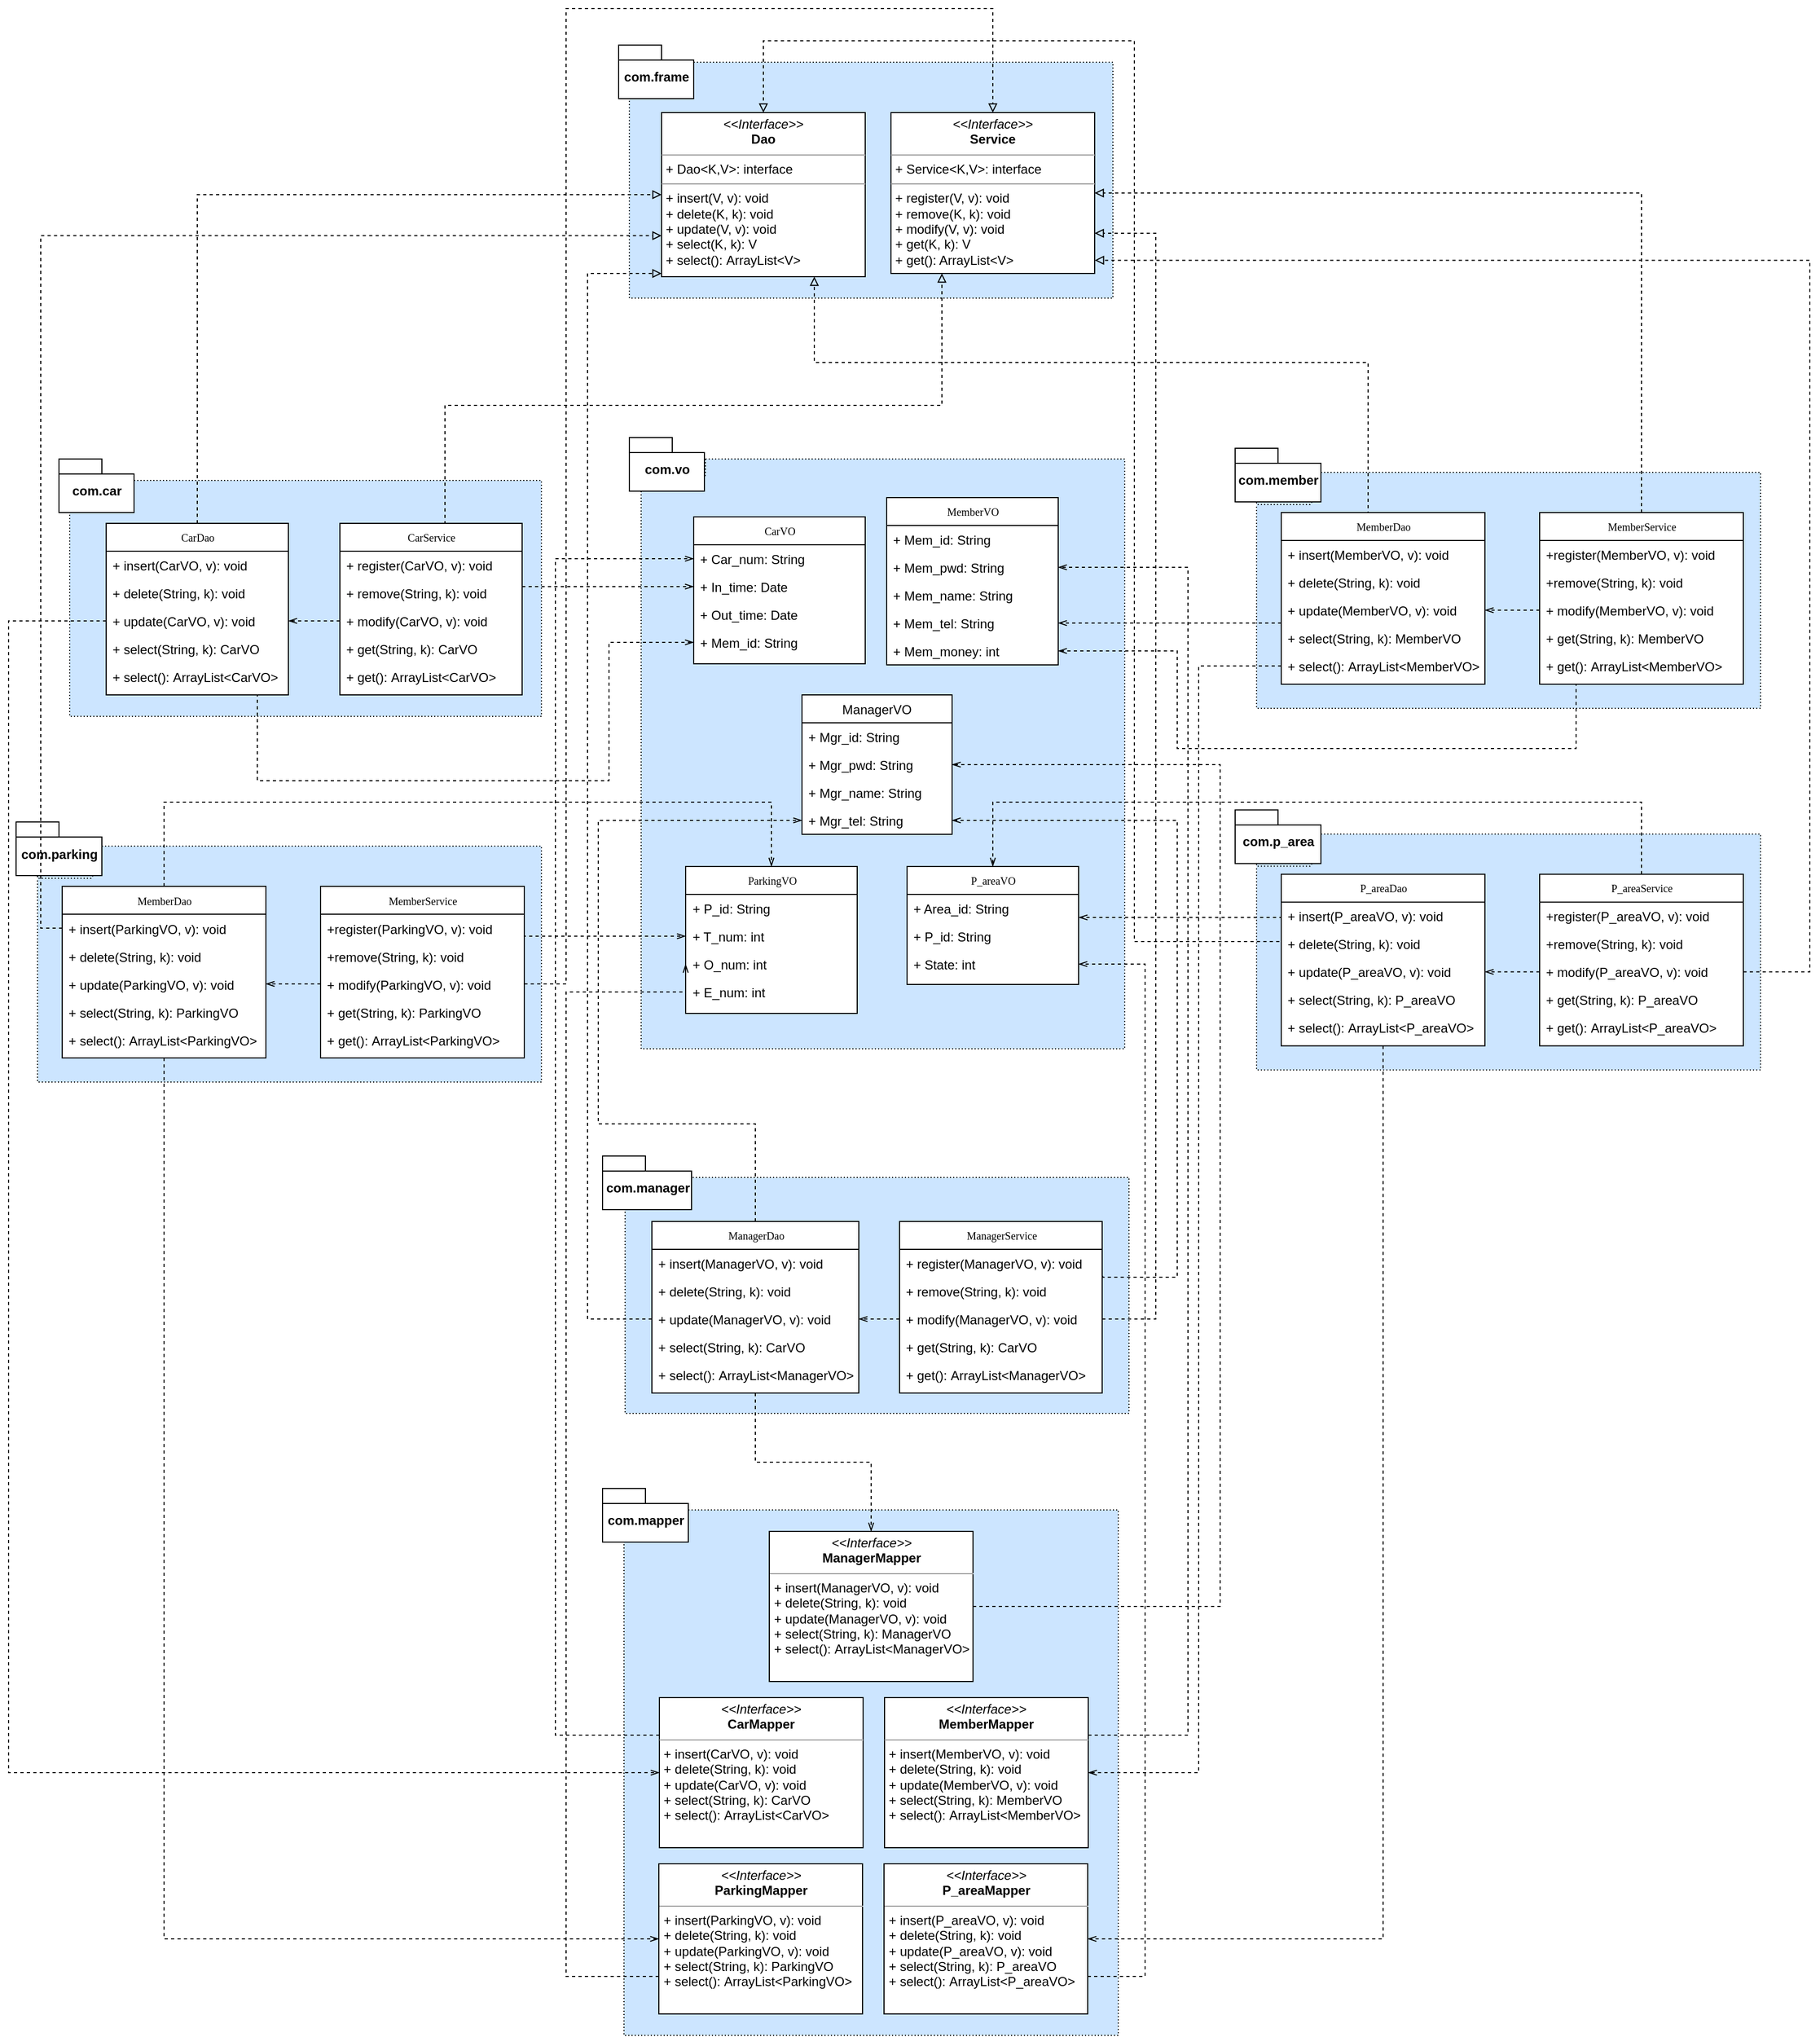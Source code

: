 <mxfile version="15.8.9" type="github" pages="3">
  <diagram name="UML" id="c4acf3e9-155e-7222-9cf6-157b1a14988f">
    <mxGraphModel dx="616" dy="744" grid="1" gridSize="10" guides="1" tooltips="1" connect="1" arrows="1" fold="1" page="1" pageScale="1" pageWidth="850" pageHeight="1100" background="none" math="0" shadow="0">
      <root>
        <mxCell id="0" />
        <mxCell id="1" parent="0" />
        <mxCell id="fj-YupgdT04ePvAjbPhN-4" value="frame" style="shape=umlFrame;whiteSpace=wrap;html=1;dashed=1;dashPattern=1 2;fillColor=#CCE5FF;swimlaneFillColor=#CCE5FF;" parent="1" vertex="1">
          <mxGeometry x="1204" y="462.5" width="470" height="220" as="geometry" />
        </mxCell>
        <mxCell id="fj-YupgdT04ePvAjbPhN-3" value="frame" style="shape=umlFrame;whiteSpace=wrap;html=1;dashed=1;dashPattern=1 2;fillColor=#CCE5FF;swimlaneFillColor=#CCE5FF;" parent="1" vertex="1">
          <mxGeometry x="614" y="1430" width="461" height="490" as="geometry" />
        </mxCell>
        <mxCell id="fj-YupgdT04ePvAjbPhN-2" value="frame" style="shape=umlFrame;whiteSpace=wrap;html=1;dashed=1;dashPattern=1 2;fillColor=#CCE5FF;swimlaneFillColor=#CCE5FF;" parent="1" vertex="1">
          <mxGeometry x="615" y="1120" width="470" height="220" as="geometry" />
        </mxCell>
        <mxCell id="fj-YupgdT04ePvAjbPhN-1" value="frame" style="shape=umlFrame;whiteSpace=wrap;html=1;dashed=1;dashPattern=1 2;fillColor=#CCE5FF;swimlaneFillColor=#CCE5FF;" parent="1" vertex="1">
          <mxGeometry x="630" y="450" width="451" height="550" as="geometry" />
        </mxCell>
        <mxCell id="nUkAxy_DfItrTRhIa4zY-3" value="frame" style="shape=umlFrame;whiteSpace=wrap;html=1;dashed=1;dashPattern=1 2;fillColor=#CCE5FF;swimlaneFillColor=#CCE5FF;" parent="1" vertex="1">
          <mxGeometry x="619" y="80" width="451" height="220" as="geometry" />
        </mxCell>
        <mxCell id="nUkAxy_DfItrTRhIa4zY-2" value="frame" style="shape=umlFrame;whiteSpace=wrap;html=1;dashed=1;dashPattern=1 2;fillColor=#CCE5FF;swimlaneFillColor=#CCE5FF;" parent="1" vertex="1">
          <mxGeometry x="97" y="470" width="440" height="220" as="geometry" />
        </mxCell>
        <mxCell id="c88SSMdFqxS7zkuwPy9e-8" style="rounded=0;orthogonalLoop=1;jettySize=auto;html=1;exitX=0.5;exitY=0;exitDx=0;exitDy=0;dashed=1;startArrow=none;startFill=0;endArrow=block;endFill=0;edgeStyle=orthogonalEdgeStyle;entryX=0;entryY=0.5;entryDx=0;entryDy=0;" parent="1" source="17acba5748e5396b-20" target="5d2195bd80daf111-18" edge="1">
          <mxGeometry relative="1" as="geometry">
            <mxPoint x="313" y="300" as="targetPoint" />
          </mxGeometry>
        </mxCell>
        <mxCell id="cg3J0_zzSuhIZT6PAa9S-1" style="edgeStyle=orthogonalEdgeStyle;rounded=0;orthogonalLoop=1;jettySize=auto;html=1;dashed=1;startArrow=none;startFill=0;endArrow=openThin;endFill=0;entryX=0;entryY=0.5;entryDx=0;entryDy=0;exitX=0;exitY=0.5;exitDx=0;exitDy=0;" parent="1" source="17acba5748e5396b-26" target="xKzsLAUPRiaMBI0JEoiN-8" edge="1">
          <mxGeometry relative="1" as="geometry">
            <mxPoint x="383" y="880" as="targetPoint" />
            <mxPoint x="223" y="670" as="sourcePoint" />
            <Array as="points">
              <mxPoint x="40" y="601" />
              <mxPoint x="40" y="1675" />
            </Array>
          </mxGeometry>
        </mxCell>
        <mxCell id="cg3J0_zzSuhIZT6PAa9S-8" style="edgeStyle=orthogonalEdgeStyle;rounded=0;orthogonalLoop=1;jettySize=auto;html=1;exitX=0.75;exitY=1;exitDx=0;exitDy=0;entryX=0;entryY=0.5;entryDx=0;entryDy=0;dashed=1;startArrow=none;startFill=0;endArrow=openThin;endFill=0;" parent="1" source="17acba5748e5396b-20" target="t8KdcwunpLMHz8m_v9fA-8" edge="1">
          <mxGeometry relative="1" as="geometry">
            <Array as="points">
              <mxPoint x="272" y="750" />
              <mxPoint x="600" y="750" />
              <mxPoint x="600" y="621" />
            </Array>
          </mxGeometry>
        </mxCell>
        <mxCell id="17acba5748e5396b-20" value="CarDao" style="swimlane;html=1;fontStyle=0;childLayout=stackLayout;horizontal=1;startSize=26;fillColor=default;horizontalStack=0;resizeParent=1;resizeLast=0;collapsible=1;marginBottom=0;swimlaneFillColor=#ffffff;rounded=0;shadow=0;comic=0;labelBackgroundColor=none;strokeWidth=1;fontFamily=Verdana;fontSize=10;align=center;" parent="1" vertex="1">
          <mxGeometry x="131" y="510" width="170" height="160" as="geometry" />
        </mxCell>
        <mxCell id="17acba5748e5396b-21" value="+ insert(CarVO, v): void" style="text;html=1;strokeColor=none;fillColor=none;align=left;verticalAlign=top;spacingLeft=4;spacingRight=4;whiteSpace=wrap;overflow=hidden;rotatable=0;points=[[0,0.5],[1,0.5]];portConstraint=eastwest;" parent="17acba5748e5396b-20" vertex="1">
          <mxGeometry y="26" width="170" height="26" as="geometry" />
        </mxCell>
        <mxCell id="17acba5748e5396b-24" value="&lt;span&gt;+ delete(String, k):&amp;nbsp;void&lt;/span&gt;" style="text;html=1;strokeColor=none;fillColor=none;align=left;verticalAlign=top;spacingLeft=4;spacingRight=4;whiteSpace=wrap;overflow=hidden;rotatable=0;points=[[0,0.5],[1,0.5]];portConstraint=eastwest;" parent="17acba5748e5396b-20" vertex="1">
          <mxGeometry y="52" width="170" height="26" as="geometry" />
        </mxCell>
        <mxCell id="17acba5748e5396b-26" value="+&amp;nbsp;&lt;span&gt;update(CarVO, v):&amp;nbsp;void&lt;/span&gt;" style="text;html=1;strokeColor=none;fillColor=none;align=left;verticalAlign=top;spacingLeft=4;spacingRight=4;whiteSpace=wrap;overflow=hidden;rotatable=0;points=[[0,0.5],[1,0.5]];portConstraint=eastwest;" parent="17acba5748e5396b-20" vertex="1">
          <mxGeometry y="78" width="170" height="26" as="geometry" />
        </mxCell>
        <mxCell id="t8KdcwunpLMHz8m_v9fA-18" value="+&amp;nbsp;&lt;span&gt;select(String, k): CarVO&lt;br&gt;&lt;br&gt;&lt;/span&gt;" style="text;html=1;strokeColor=none;fillColor=none;align=left;verticalAlign=top;spacingLeft=4;spacingRight=4;whiteSpace=wrap;overflow=hidden;rotatable=0;points=[[0,0.5],[1,0.5]];portConstraint=eastwest;" parent="17acba5748e5396b-20" vertex="1">
          <mxGeometry y="104" width="170" height="26" as="geometry" />
        </mxCell>
        <mxCell id="t8KdcwunpLMHz8m_v9fA-19" value="+&amp;nbsp;&lt;span&gt;select():&amp;nbsp;ArrayList&amp;lt;CarVO&amp;gt;&lt;/span&gt;&lt;span&gt;&lt;br&gt;&lt;br&gt;&lt;/span&gt;" style="text;html=1;strokeColor=none;fillColor=none;align=left;verticalAlign=top;spacingLeft=4;spacingRight=4;whiteSpace=wrap;overflow=hidden;rotatable=0;points=[[0,0.5],[1,0.5]];portConstraint=eastwest;" parent="17acba5748e5396b-20" vertex="1">
          <mxGeometry y="130" width="170" height="26" as="geometry" />
        </mxCell>
        <mxCell id="5d2195bd80daf111-18" value="&lt;p style=&quot;margin: 0px ; margin-top: 4px ; text-align: center&quot;&gt;&lt;i&gt;&amp;lt;&amp;lt;Interface&amp;gt;&amp;gt;&lt;/i&gt;&lt;br&gt;&lt;b&gt;Dao&lt;/b&gt;&lt;/p&gt;&lt;hr size=&quot;1&quot;&gt;&lt;p style=&quot;margin: 0px ; margin-left: 4px&quot;&gt;+ Dao&amp;lt;K,V&amp;gt;: interface&lt;/p&gt;&lt;hr size=&quot;1&quot;&gt;&lt;p style=&quot;margin: 0px ; margin-left: 4px&quot;&gt;+ insert(V, v): void&lt;br&gt;+ delete(K, k):&amp;nbsp;void&lt;/p&gt;&lt;p style=&quot;margin: 0px ; margin-left: 4px&quot;&gt;+&amp;nbsp;update(V, v):&amp;nbsp;void&lt;/p&gt;&lt;p style=&quot;margin: 0px ; margin-left: 4px&quot;&gt;+&amp;nbsp;select(K, k): V&lt;/p&gt;&lt;p style=&quot;margin: 0px ; margin-left: 4px&quot;&gt;+&amp;nbsp;select():&amp;nbsp;ArrayList&amp;lt;V&amp;gt;&lt;/p&gt;" style="verticalAlign=top;align=left;overflow=fill;fontSize=12;fontFamily=Helvetica;html=1;rounded=0;shadow=0;comic=0;labelBackgroundColor=none;strokeWidth=1" parent="1" vertex="1">
          <mxGeometry x="649" y="127" width="190" height="153" as="geometry" />
        </mxCell>
        <mxCell id="xKzsLAUPRiaMBI0JEoiN-7" value="&lt;p style=&quot;margin: 0px ; margin-top: 4px ; text-align: center&quot;&gt;&lt;i&gt;&amp;lt;&amp;lt;Interface&amp;gt;&amp;gt;&lt;/i&gt;&lt;br&gt;&lt;b&gt;Service&lt;/b&gt;&lt;/p&gt;&lt;hr size=&quot;1&quot;&gt;&lt;p style=&quot;margin: 0px ; margin-left: 4px&quot;&gt;+ Service&amp;lt;K,V&amp;gt;: interface&lt;br&gt;&lt;/p&gt;&lt;hr size=&quot;1&quot;&gt;&lt;p style=&quot;margin: 0px ; margin-left: 4px&quot;&gt;+ register(V, v): void&lt;br&gt;+ remove(K, k): void&lt;/p&gt;&lt;p style=&quot;margin: 0px ; margin-left: 4px&quot;&gt;+&amp;nbsp;modify(V, v): void&lt;/p&gt;&lt;p style=&quot;margin: 0px ; margin-left: 4px&quot;&gt;+ get(K, k): V&lt;/p&gt;&lt;p style=&quot;margin: 0px ; margin-left: 4px&quot;&gt;+ get(): ArrayList&amp;lt;V&amp;gt;&lt;/p&gt;" style="verticalAlign=top;align=left;overflow=fill;fontSize=12;fontFamily=Helvetica;html=1;rounded=0;shadow=0;comic=0;labelBackgroundColor=none;strokeWidth=1" parent="1" vertex="1">
          <mxGeometry x="863" y="127" width="190" height="150" as="geometry" />
        </mxCell>
        <mxCell id="qXHuWyvzDVddc1HZjrd0-49" style="edgeStyle=orthogonalEdgeStyle;rounded=0;orthogonalLoop=1;jettySize=auto;html=1;exitX=0;exitY=0.25;exitDx=0;exitDy=0;entryX=0;entryY=0.5;entryDx=0;entryDy=0;dashed=1;startArrow=none;startFill=0;endArrow=openThin;endFill=0;" parent="1" source="xKzsLAUPRiaMBI0JEoiN-8" target="t8KdcwunpLMHz8m_v9fA-5" edge="1">
          <mxGeometry relative="1" as="geometry">
            <Array as="points">
              <mxPoint x="550" y="1640" />
              <mxPoint x="550" y="543" />
            </Array>
          </mxGeometry>
        </mxCell>
        <mxCell id="xKzsLAUPRiaMBI0JEoiN-8" value="&lt;p style=&quot;margin: 0px ; margin-top: 4px ; text-align: center&quot;&gt;&lt;i&gt;&amp;lt;&amp;lt;Interface&amp;gt;&amp;gt;&lt;/i&gt;&lt;br&gt;&lt;b&gt;CarMapper&lt;/b&gt;&lt;/p&gt;&lt;hr size=&quot;1&quot;&gt;&lt;p style=&quot;margin: 0px ; margin-left: 4px&quot;&gt;&lt;span&gt;+ insert(CarVO, v): void&lt;/span&gt;&lt;/p&gt;&lt;p style=&quot;margin: 0px ; margin-left: 4px&quot;&gt;&lt;span&gt;+ delete(String, k):&amp;nbsp;void&lt;/span&gt;&lt;br&gt;&lt;/p&gt;&lt;p style=&quot;margin: 0px ; margin-left: 4px&quot;&gt;&lt;span&gt;+&amp;nbsp;&lt;/span&gt;&lt;span&gt;update(CarVO, v):&amp;nbsp;void&lt;/span&gt;&lt;span&gt;&lt;br&gt;&lt;/span&gt;&lt;/p&gt;&lt;p style=&quot;margin: 0px ; margin-left: 4px&quot;&gt;&lt;span&gt;+&amp;nbsp;&lt;/span&gt;&lt;span&gt;select(String, k): CarVO&lt;br&gt;&lt;/span&gt;&lt;/p&gt;&lt;p style=&quot;margin: 0px ; margin-left: 4px&quot;&gt;&lt;span&gt;+&amp;nbsp;&lt;/span&gt;&lt;span&gt;select():&amp;nbsp;ArrayList&amp;lt;CarVO&amp;gt;&lt;/span&gt;&lt;span&gt;&lt;br&gt;&lt;/span&gt;&lt;/p&gt;" style="verticalAlign=top;align=left;overflow=fill;fontSize=12;fontFamily=Helvetica;html=1;rounded=0;shadow=0;comic=0;labelBackgroundColor=none;strokeWidth=1" parent="1" vertex="1">
          <mxGeometry x="647" y="1605" width="190" height="140" as="geometry" />
        </mxCell>
        <mxCell id="t8KdcwunpLMHz8m_v9fA-4" value="CarVO" style="swimlane;html=1;fontStyle=0;childLayout=stackLayout;horizontal=1;startSize=26;fillColor=default;horizontalStack=0;resizeParent=1;resizeLast=0;collapsible=1;marginBottom=0;swimlaneFillColor=#ffffff;rounded=0;shadow=0;comic=0;labelBackgroundColor=none;strokeWidth=1;fontFamily=Verdana;fontSize=10;align=center;" parent="1" vertex="1">
          <mxGeometry x="679" y="504" width="160" height="137" as="geometry" />
        </mxCell>
        <mxCell id="t8KdcwunpLMHz8m_v9fA-5" value="+ Car_num: String" style="text;html=1;strokeColor=none;fillColor=none;align=left;verticalAlign=top;spacingLeft=4;spacingRight=4;whiteSpace=wrap;overflow=hidden;rotatable=0;points=[[0,0.5],[1,0.5]];portConstraint=eastwest;" parent="t8KdcwunpLMHz8m_v9fA-4" vertex="1">
          <mxGeometry y="26" width="160" height="26" as="geometry" />
        </mxCell>
        <mxCell id="t8KdcwunpLMHz8m_v9fA-6" value="+ In_time: Date" style="text;html=1;strokeColor=none;fillColor=none;align=left;verticalAlign=top;spacingLeft=4;spacingRight=4;whiteSpace=wrap;overflow=hidden;rotatable=0;points=[[0,0.5],[1,0.5]];portConstraint=eastwest;" parent="t8KdcwunpLMHz8m_v9fA-4" vertex="1">
          <mxGeometry y="52" width="160" height="26" as="geometry" />
        </mxCell>
        <mxCell id="t8KdcwunpLMHz8m_v9fA-7" value="+ Out_time: Date" style="text;html=1;strokeColor=none;fillColor=none;align=left;verticalAlign=top;spacingLeft=4;spacingRight=4;whiteSpace=wrap;overflow=hidden;rotatable=0;points=[[0,0.5],[1,0.5]];portConstraint=eastwest;" parent="t8KdcwunpLMHz8m_v9fA-4" vertex="1">
          <mxGeometry y="78" width="160" height="26" as="geometry" />
        </mxCell>
        <mxCell id="t8KdcwunpLMHz8m_v9fA-8" value="+ Mem_id: String" style="text;html=1;strokeColor=none;fillColor=none;align=left;verticalAlign=top;spacingLeft=4;spacingRight=4;whiteSpace=wrap;overflow=hidden;rotatable=0;points=[[0,0.5],[1,0.5]];portConstraint=eastwest;" parent="t8KdcwunpLMHz8m_v9fA-4" vertex="1">
          <mxGeometry y="104" width="160" height="26" as="geometry" />
        </mxCell>
        <mxCell id="t8KdcwunpLMHz8m_v9fA-9" value="MemberVO" style="swimlane;html=1;fontStyle=0;childLayout=stackLayout;horizontal=1;startSize=26;fillColor=default;horizontalStack=0;resizeParent=1;resizeLast=0;collapsible=1;marginBottom=0;swimlaneFillColor=#ffffff;rounded=0;shadow=0;comic=0;labelBackgroundColor=none;strokeWidth=1;fontFamily=Verdana;fontSize=10;align=center;" parent="1" vertex="1">
          <mxGeometry x="859" y="486" width="160" height="156" as="geometry" />
        </mxCell>
        <mxCell id="t8KdcwunpLMHz8m_v9fA-10" value="+ Mem_id: String" style="text;html=1;strokeColor=none;fillColor=none;align=left;verticalAlign=top;spacingLeft=4;spacingRight=4;whiteSpace=wrap;overflow=hidden;rotatable=0;points=[[0,0.5],[1,0.5]];portConstraint=eastwest;" parent="t8KdcwunpLMHz8m_v9fA-9" vertex="1">
          <mxGeometry y="26" width="160" height="26" as="geometry" />
        </mxCell>
        <mxCell id="t8KdcwunpLMHz8m_v9fA-11" value="+ Mem_pwd: String" style="text;html=1;strokeColor=none;fillColor=none;align=left;verticalAlign=top;spacingLeft=4;spacingRight=4;whiteSpace=wrap;overflow=hidden;rotatable=0;points=[[0,0.5],[1,0.5]];portConstraint=eastwest;" parent="t8KdcwunpLMHz8m_v9fA-9" vertex="1">
          <mxGeometry y="52" width="160" height="26" as="geometry" />
        </mxCell>
        <mxCell id="t8KdcwunpLMHz8m_v9fA-12" value="+ Mem_name: String" style="text;html=1;strokeColor=none;fillColor=none;align=left;verticalAlign=top;spacingLeft=4;spacingRight=4;whiteSpace=wrap;overflow=hidden;rotatable=0;points=[[0,0.5],[1,0.5]];portConstraint=eastwest;" parent="t8KdcwunpLMHz8m_v9fA-9" vertex="1">
          <mxGeometry y="78" width="160" height="26" as="geometry" />
        </mxCell>
        <mxCell id="qopm1GABGxC7yE1gdihB-2" value="+ Mem_tel: String" style="text;html=1;strokeColor=none;fillColor=none;align=left;verticalAlign=top;spacingLeft=4;spacingRight=4;whiteSpace=wrap;overflow=hidden;rotatable=0;points=[[0,0.5],[1,0.5]];portConstraint=eastwest;" parent="t8KdcwunpLMHz8m_v9fA-9" vertex="1">
          <mxGeometry y="104" width="160" height="26" as="geometry" />
        </mxCell>
        <mxCell id="t8KdcwunpLMHz8m_v9fA-13" value="+ Mem_money: int" style="text;html=1;strokeColor=none;fillColor=none;align=left;verticalAlign=top;spacingLeft=4;spacingRight=4;whiteSpace=wrap;overflow=hidden;rotatable=0;points=[[0,0.5],[1,0.5]];portConstraint=eastwest;" parent="t8KdcwunpLMHz8m_v9fA-9" vertex="1">
          <mxGeometry y="130" width="160" height="26" as="geometry" />
        </mxCell>
        <mxCell id="c88SSMdFqxS7zkuwPy9e-11" style="edgeStyle=orthogonalEdgeStyle;rounded=0;orthogonalLoop=1;jettySize=auto;html=1;exitX=0.5;exitY=0;exitDx=0;exitDy=0;entryX=0.75;entryY=1;entryDx=0;entryDy=0;dashed=1;startArrow=none;startFill=0;endArrow=block;endFill=0;" parent="1" source="t8KdcwunpLMHz8m_v9fA-20" target="5d2195bd80daf111-18" edge="1">
          <mxGeometry relative="1" as="geometry">
            <Array as="points">
              <mxPoint x="1308" y="360" />
              <mxPoint x="792" y="360" />
            </Array>
          </mxGeometry>
        </mxCell>
        <mxCell id="cg3J0_zzSuhIZT6PAa9S-2" style="edgeStyle=orthogonalEdgeStyle;rounded=0;orthogonalLoop=1;jettySize=auto;html=1;exitX=0;exitY=0.5;exitDx=0;exitDy=0;entryX=1;entryY=0.5;entryDx=0;entryDy=0;dashed=1;startArrow=none;startFill=0;endArrow=openThin;endFill=0;" parent="1" source="t8KdcwunpLMHz8m_v9fA-25" target="t8KdcwunpLMHz8m_v9fA-38" edge="1">
          <mxGeometry relative="1" as="geometry">
            <Array as="points">
              <mxPoint x="1150" y="643" />
              <mxPoint x="1150" y="1675" />
            </Array>
          </mxGeometry>
        </mxCell>
        <mxCell id="t8KdcwunpLMHz8m_v9fA-20" value="MemberDao" style="swimlane;html=1;fontStyle=0;childLayout=stackLayout;horizontal=1;startSize=26;fillColor=default;horizontalStack=0;resizeParent=1;resizeLast=0;collapsible=1;marginBottom=0;swimlaneFillColor=#ffffff;rounded=0;shadow=0;comic=0;labelBackgroundColor=none;strokeWidth=1;fontFamily=Verdana;fontSize=10;align=center;" parent="1" vertex="1">
          <mxGeometry x="1227" y="500" width="190" height="160" as="geometry" />
        </mxCell>
        <mxCell id="t8KdcwunpLMHz8m_v9fA-21" value="+ insert(MemberVO, v): void" style="text;html=1;strokeColor=none;fillColor=none;align=left;verticalAlign=top;spacingLeft=4;spacingRight=4;whiteSpace=wrap;overflow=hidden;rotatable=0;points=[[0,0.5],[1,0.5]];portConstraint=eastwest;" parent="t8KdcwunpLMHz8m_v9fA-20" vertex="1">
          <mxGeometry y="26" width="190" height="26" as="geometry" />
        </mxCell>
        <mxCell id="t8KdcwunpLMHz8m_v9fA-22" value="&lt;span&gt;+ delete(String, k):&amp;nbsp;void&lt;/span&gt;" style="text;html=1;strokeColor=none;fillColor=none;align=left;verticalAlign=top;spacingLeft=4;spacingRight=4;whiteSpace=wrap;overflow=hidden;rotatable=0;points=[[0,0.5],[1,0.5]];portConstraint=eastwest;" parent="t8KdcwunpLMHz8m_v9fA-20" vertex="1">
          <mxGeometry y="52" width="190" height="26" as="geometry" />
        </mxCell>
        <mxCell id="t8KdcwunpLMHz8m_v9fA-23" value="+&amp;nbsp;&lt;span&gt;update(MemberVO, v):&amp;nbsp;void&lt;/span&gt;" style="text;html=1;strokeColor=none;fillColor=none;align=left;verticalAlign=top;spacingLeft=4;spacingRight=4;whiteSpace=wrap;overflow=hidden;rotatable=0;points=[[0,0.5],[1,0.5]];portConstraint=eastwest;" parent="t8KdcwunpLMHz8m_v9fA-20" vertex="1">
          <mxGeometry y="78" width="190" height="26" as="geometry" />
        </mxCell>
        <mxCell id="t8KdcwunpLMHz8m_v9fA-24" value="+&amp;nbsp;&lt;span&gt;select(String, k): MemberVO&lt;br&gt;&lt;br&gt;&lt;/span&gt;" style="text;html=1;strokeColor=none;fillColor=none;align=left;verticalAlign=top;spacingLeft=4;spacingRight=4;whiteSpace=wrap;overflow=hidden;rotatable=0;points=[[0,0.5],[1,0.5]];portConstraint=eastwest;" parent="t8KdcwunpLMHz8m_v9fA-20" vertex="1">
          <mxGeometry y="104" width="190" height="26" as="geometry" />
        </mxCell>
        <mxCell id="t8KdcwunpLMHz8m_v9fA-25" value="+&amp;nbsp;&lt;span&gt;select():&amp;nbsp;ArrayList&amp;lt;MemberVO&amp;gt;&lt;/span&gt;&lt;span&gt;&lt;br&gt;&lt;br&gt;&lt;/span&gt;" style="text;html=1;strokeColor=none;fillColor=none;align=left;verticalAlign=top;spacingLeft=4;spacingRight=4;whiteSpace=wrap;overflow=hidden;rotatable=0;points=[[0,0.5],[1,0.5]];portConstraint=eastwest;" parent="t8KdcwunpLMHz8m_v9fA-20" vertex="1">
          <mxGeometry y="130" width="190" height="26" as="geometry" />
        </mxCell>
        <mxCell id="c88SSMdFqxS7zkuwPy9e-10" style="edgeStyle=orthogonalEdgeStyle;rounded=0;orthogonalLoop=1;jettySize=auto;html=1;exitX=0.5;exitY=0;exitDx=0;exitDy=0;entryX=0.25;entryY=1;entryDx=0;entryDy=0;dashed=1;startArrow=none;startFill=0;endArrow=block;endFill=0;" parent="1" source="t8KdcwunpLMHz8m_v9fA-26" target="xKzsLAUPRiaMBI0JEoiN-7" edge="1">
          <mxGeometry relative="1" as="geometry">
            <Array as="points">
              <mxPoint x="447" y="400" />
              <mxPoint x="910" y="400" />
            </Array>
          </mxGeometry>
        </mxCell>
        <mxCell id="t8KdcwunpLMHz8m_v9fA-26" value="CarService" style="swimlane;html=1;fontStyle=0;childLayout=stackLayout;horizontal=1;startSize=26;fillColor=default;horizontalStack=0;resizeParent=1;resizeLast=0;collapsible=1;marginBottom=0;swimlaneFillColor=#ffffff;rounded=0;shadow=0;comic=0;labelBackgroundColor=none;strokeWidth=1;fontFamily=Verdana;fontSize=10;align=center;" parent="1" vertex="1">
          <mxGeometry x="349" y="510" width="170" height="160" as="geometry" />
        </mxCell>
        <mxCell id="t8KdcwunpLMHz8m_v9fA-27" value="+ register(CarVO, v): void" style="text;html=1;strokeColor=none;fillColor=none;align=left;verticalAlign=top;spacingLeft=4;spacingRight=4;whiteSpace=wrap;overflow=hidden;rotatable=0;points=[[0,0.5],[1,0.5]];portConstraint=eastwest;" parent="t8KdcwunpLMHz8m_v9fA-26" vertex="1">
          <mxGeometry y="26" width="170" height="26" as="geometry" />
        </mxCell>
        <mxCell id="t8KdcwunpLMHz8m_v9fA-28" value="&lt;span&gt;+ remove(String, k):&amp;nbsp;void&lt;/span&gt;" style="text;html=1;strokeColor=none;fillColor=none;align=left;verticalAlign=top;spacingLeft=4;spacingRight=4;whiteSpace=wrap;overflow=hidden;rotatable=0;points=[[0,0.5],[1,0.5]];portConstraint=eastwest;" parent="t8KdcwunpLMHz8m_v9fA-26" vertex="1">
          <mxGeometry y="52" width="170" height="26" as="geometry" />
        </mxCell>
        <mxCell id="t8KdcwunpLMHz8m_v9fA-29" value="+&amp;nbsp;modify&lt;span&gt;(CarVO, v):&amp;nbsp;void&lt;/span&gt;" style="text;html=1;strokeColor=none;fillColor=none;align=left;verticalAlign=top;spacingLeft=4;spacingRight=4;whiteSpace=wrap;overflow=hidden;rotatable=0;points=[[0,0.5],[1,0.5]];portConstraint=eastwest;" parent="t8KdcwunpLMHz8m_v9fA-26" vertex="1">
          <mxGeometry y="78" width="170" height="26" as="geometry" />
        </mxCell>
        <mxCell id="t8KdcwunpLMHz8m_v9fA-30" value="+&amp;nbsp;get&lt;span&gt;(String, k): CarVO&lt;br&gt;&lt;br&gt;&lt;/span&gt;" style="text;html=1;strokeColor=none;fillColor=none;align=left;verticalAlign=top;spacingLeft=4;spacingRight=4;whiteSpace=wrap;overflow=hidden;rotatable=0;points=[[0,0.5],[1,0.5]];portConstraint=eastwest;" parent="t8KdcwunpLMHz8m_v9fA-26" vertex="1">
          <mxGeometry y="104" width="170" height="26" as="geometry" />
        </mxCell>
        <mxCell id="t8KdcwunpLMHz8m_v9fA-31" value="+&amp;nbsp;get&lt;span&gt;():&amp;nbsp;ArrayList&amp;lt;CarVO&amp;gt;&lt;/span&gt;&lt;span&gt;&lt;br&gt;&lt;br&gt;&lt;/span&gt;" style="text;html=1;strokeColor=none;fillColor=none;align=left;verticalAlign=top;spacingLeft=4;spacingRight=4;whiteSpace=wrap;overflow=hidden;rotatable=0;points=[[0,0.5],[1,0.5]];portConstraint=eastwest;" parent="t8KdcwunpLMHz8m_v9fA-26" vertex="1">
          <mxGeometry y="130" width="170" height="26" as="geometry" />
        </mxCell>
        <mxCell id="c88SSMdFqxS7zkuwPy9e-9" style="edgeStyle=orthogonalEdgeStyle;rounded=0;orthogonalLoop=1;jettySize=auto;html=1;exitX=0.5;exitY=0;exitDx=0;exitDy=0;entryX=1;entryY=0.5;entryDx=0;entryDy=0;dashed=1;startArrow=none;startFill=0;endArrow=block;endFill=0;" parent="1" source="t8KdcwunpLMHz8m_v9fA-32" target="xKzsLAUPRiaMBI0JEoiN-7" edge="1">
          <mxGeometry relative="1" as="geometry" />
        </mxCell>
        <mxCell id="cg3J0_zzSuhIZT6PAa9S-11" style="edgeStyle=orthogonalEdgeStyle;rounded=0;orthogonalLoop=1;jettySize=auto;html=1;exitX=0.25;exitY=1;exitDx=0;exitDy=0;entryX=1;entryY=0.5;entryDx=0;entryDy=0;dashed=1;startArrow=none;startFill=0;endArrow=openThin;endFill=0;" parent="1" source="t8KdcwunpLMHz8m_v9fA-32" target="t8KdcwunpLMHz8m_v9fA-13" edge="1">
          <mxGeometry relative="1" as="geometry">
            <Array as="points">
              <mxPoint x="1502" y="720" />
              <mxPoint x="1130" y="720" />
              <mxPoint x="1130" y="629" />
            </Array>
          </mxGeometry>
        </mxCell>
        <mxCell id="t8KdcwunpLMHz8m_v9fA-32" value="MemberService" style="swimlane;html=1;fontStyle=0;childLayout=stackLayout;horizontal=1;startSize=26;fillColor=default;horizontalStack=0;resizeParent=1;resizeLast=0;collapsible=1;marginBottom=0;swimlaneFillColor=#ffffff;rounded=0;shadow=0;comic=0;labelBackgroundColor=none;strokeWidth=1;fontFamily=Verdana;fontSize=10;align=center;" parent="1" vertex="1">
          <mxGeometry x="1468" y="500" width="190" height="160" as="geometry" />
        </mxCell>
        <mxCell id="t8KdcwunpLMHz8m_v9fA-33" value="+register(MemberVO, v): void" style="text;html=1;strokeColor=none;fillColor=none;align=left;verticalAlign=top;spacingLeft=4;spacingRight=4;whiteSpace=wrap;overflow=hidden;rotatable=0;points=[[0,0.5],[1,0.5]];portConstraint=eastwest;" parent="t8KdcwunpLMHz8m_v9fA-32" vertex="1">
          <mxGeometry y="26" width="190" height="26" as="geometry" />
        </mxCell>
        <mxCell id="t8KdcwunpLMHz8m_v9fA-34" value="&lt;span&gt;+&lt;/span&gt;remove&lt;span&gt;(String, k):&amp;nbsp;void&lt;/span&gt;" style="text;html=1;strokeColor=none;fillColor=none;align=left;verticalAlign=top;spacingLeft=4;spacingRight=4;whiteSpace=wrap;overflow=hidden;rotatable=0;points=[[0,0.5],[1,0.5]];portConstraint=eastwest;" parent="t8KdcwunpLMHz8m_v9fA-32" vertex="1">
          <mxGeometry y="52" width="190" height="26" as="geometry" />
        </mxCell>
        <mxCell id="t8KdcwunpLMHz8m_v9fA-35" value="+ modify&lt;span&gt;(MemberVO, v):&amp;nbsp;void&lt;/span&gt;" style="text;html=1;strokeColor=none;fillColor=none;align=left;verticalAlign=top;spacingLeft=4;spacingRight=4;whiteSpace=wrap;overflow=hidden;rotatable=0;points=[[0,0.5],[1,0.5]];portConstraint=eastwest;" parent="t8KdcwunpLMHz8m_v9fA-32" vertex="1">
          <mxGeometry y="78" width="190" height="26" as="geometry" />
        </mxCell>
        <mxCell id="t8KdcwunpLMHz8m_v9fA-36" value="+&amp;nbsp;get&lt;span&gt;(String, k): MemberVO&lt;br&gt;&lt;br&gt;&lt;/span&gt;" style="text;html=1;strokeColor=none;fillColor=none;align=left;verticalAlign=top;spacingLeft=4;spacingRight=4;whiteSpace=wrap;overflow=hidden;rotatable=0;points=[[0,0.5],[1,0.5]];portConstraint=eastwest;" parent="t8KdcwunpLMHz8m_v9fA-32" vertex="1">
          <mxGeometry y="104" width="190" height="26" as="geometry" />
        </mxCell>
        <mxCell id="t8KdcwunpLMHz8m_v9fA-37" value="+&amp;nbsp;get&lt;span&gt;():&amp;nbsp;ArrayList&amp;lt;MemberVO&amp;gt;&lt;/span&gt;&lt;span&gt;&lt;br&gt;&lt;br&gt;&lt;/span&gt;" style="text;html=1;strokeColor=none;fillColor=none;align=left;verticalAlign=top;spacingLeft=4;spacingRight=4;whiteSpace=wrap;overflow=hidden;rotatable=0;points=[[0,0.5],[1,0.5]];portConstraint=eastwest;" parent="t8KdcwunpLMHz8m_v9fA-32" vertex="1">
          <mxGeometry y="130" width="190" height="26" as="geometry" />
        </mxCell>
        <mxCell id="qXHuWyvzDVddc1HZjrd0-50" style="edgeStyle=orthogonalEdgeStyle;rounded=0;orthogonalLoop=1;jettySize=auto;html=1;exitX=1;exitY=0.25;exitDx=0;exitDy=0;entryX=1;entryY=0.5;entryDx=0;entryDy=0;dashed=1;startArrow=none;startFill=0;endArrow=openThin;endFill=0;" parent="1" source="t8KdcwunpLMHz8m_v9fA-38" target="t8KdcwunpLMHz8m_v9fA-11" edge="1">
          <mxGeometry relative="1" as="geometry">
            <Array as="points">
              <mxPoint x="1140" y="1640" />
              <mxPoint x="1140" y="551" />
            </Array>
          </mxGeometry>
        </mxCell>
        <mxCell id="t8KdcwunpLMHz8m_v9fA-38" value="&lt;p style=&quot;margin: 0px ; margin-top: 4px ; text-align: center&quot;&gt;&lt;i&gt;&amp;lt;&amp;lt;Interface&amp;gt;&amp;gt;&lt;/i&gt;&lt;br&gt;&lt;b&gt;MemberMapper&lt;/b&gt;&lt;/p&gt;&lt;hr size=&quot;1&quot;&gt;&lt;p style=&quot;margin: 0px ; margin-left: 4px&quot;&gt;&lt;span&gt;+ insert(MemberVO, v): void&lt;/span&gt;&lt;br&gt;&lt;/p&gt;&lt;p style=&quot;margin: 0px ; margin-left: 4px&quot;&gt;&lt;span&gt;+ delete(String, k):&amp;nbsp;void&lt;/span&gt;&lt;br&gt;&lt;/p&gt;&lt;p style=&quot;margin: 0px ; margin-left: 4px&quot;&gt;&lt;span&gt;+&amp;nbsp;&lt;/span&gt;&lt;span&gt;update(MemberVO, v):&amp;nbsp;void&lt;/span&gt;&lt;span&gt;&lt;br&gt;&lt;/span&gt;&lt;/p&gt;&lt;p style=&quot;margin: 0px ; margin-left: 4px&quot;&gt;&lt;span&gt;+&amp;nbsp;&lt;/span&gt;&lt;span&gt;select(String, k): MemberVO&lt;br&gt;&lt;/span&gt;&lt;/p&gt;&lt;p style=&quot;margin: 0px ; margin-left: 4px&quot;&gt;&lt;span&gt;+&amp;nbsp;&lt;/span&gt;&lt;span&gt;select():&amp;nbsp;ArrayList&amp;lt;MemberVO&amp;gt;&lt;/span&gt;&lt;span&gt;&lt;br&gt;&lt;/span&gt;&lt;/p&gt;" style="verticalAlign=top;align=left;overflow=fill;fontSize=12;fontFamily=Helvetica;html=1;rounded=0;shadow=0;comic=0;labelBackgroundColor=none;strokeWidth=1" parent="1" vertex="1">
          <mxGeometry x="857" y="1605" width="190" height="140" as="geometry" />
        </mxCell>
        <mxCell id="t8KdcwunpLMHz8m_v9fA-39" value="com.vo" style="shape=folder;fontStyle=1;spacingTop=10;tabWidth=40;tabHeight=14;tabPosition=left;html=1;" parent="1" vertex="1">
          <mxGeometry x="619" y="430" width="70" height="50" as="geometry" />
        </mxCell>
        <mxCell id="Gd1RGO2BBnkTL2WyVlbR-2" value="com.frame" style="shape=folder;fontStyle=1;spacingTop=10;tabWidth=40;tabHeight=14;tabPosition=left;html=1;" parent="1" vertex="1">
          <mxGeometry x="609" y="64" width="70" height="50" as="geometry" />
        </mxCell>
        <mxCell id="c88SSMdFqxS7zkuwPy9e-1" value="com.member" style="shape=folder;fontStyle=1;spacingTop=10;tabWidth=40;tabHeight=14;tabPosition=left;html=1;" parent="1" vertex="1">
          <mxGeometry x="1184" y="440" width="80" height="50" as="geometry" />
        </mxCell>
        <mxCell id="c88SSMdFqxS7zkuwPy9e-6" value="com.mapper" style="shape=folder;fontStyle=1;spacingTop=10;tabWidth=40;tabHeight=14;tabPosition=left;html=1;" parent="1" vertex="1">
          <mxGeometry x="594" y="1410" width="80" height="50" as="geometry" />
        </mxCell>
        <mxCell id="cg3J0_zzSuhIZT6PAa9S-6" style="edgeStyle=orthogonalEdgeStyle;rounded=0;orthogonalLoop=1;jettySize=auto;html=1;exitX=0;exitY=0.5;exitDx=0;exitDy=0;entryX=1;entryY=0.5;entryDx=0;entryDy=0;dashed=1;startArrow=none;startFill=0;endArrow=openThin;endFill=0;" parent="1" source="t8KdcwunpLMHz8m_v9fA-29" target="17acba5748e5396b-26" edge="1">
          <mxGeometry relative="1" as="geometry" />
        </mxCell>
        <mxCell id="cg3J0_zzSuhIZT6PAa9S-7" style="edgeStyle=orthogonalEdgeStyle;rounded=0;orthogonalLoop=1;jettySize=auto;html=1;exitX=0;exitY=0.5;exitDx=0;exitDy=0;entryX=1;entryY=0.5;entryDx=0;entryDy=0;dashed=1;startArrow=none;startFill=0;endArrow=openThin;endFill=0;" parent="1" source="t8KdcwunpLMHz8m_v9fA-35" target="t8KdcwunpLMHz8m_v9fA-23" edge="1">
          <mxGeometry relative="1" as="geometry" />
        </mxCell>
        <mxCell id="cg3J0_zzSuhIZT6PAa9S-9" style="edgeStyle=orthogonalEdgeStyle;rounded=0;orthogonalLoop=1;jettySize=auto;html=1;entryX=0;entryY=0.5;entryDx=0;entryDy=0;dashed=1;startArrow=none;startFill=0;endArrow=openThin;endFill=0;" parent="1" source="t8KdcwunpLMHz8m_v9fA-28" target="t8KdcwunpLMHz8m_v9fA-6" edge="1">
          <mxGeometry relative="1" as="geometry">
            <Array as="points">
              <mxPoint x="550" y="569" />
              <mxPoint x="550" y="569" />
            </Array>
            <mxPoint x="532" y="580" as="sourcePoint" />
          </mxGeometry>
        </mxCell>
        <mxCell id="LZCbR1FI0CwIzSMortp8-1" value="ManagerVO" style="swimlane;fontStyle=0;childLayout=stackLayout;horizontal=1;startSize=26;fillColor=default;horizontalStack=0;resizeParent=1;resizeParentMax=0;resizeLast=0;collapsible=1;marginBottom=0;swimlaneFillColor=default;" parent="1" vertex="1">
          <mxGeometry x="780" y="670" width="140" height="130" as="geometry" />
        </mxCell>
        <mxCell id="LZCbR1FI0CwIzSMortp8-2" value="+ Mgr_id: String" style="text;strokeColor=none;fillColor=none;align=left;verticalAlign=top;spacingLeft=4;spacingRight=4;overflow=hidden;rotatable=0;points=[[0,0.5],[1,0.5]];portConstraint=eastwest;" parent="LZCbR1FI0CwIzSMortp8-1" vertex="1">
          <mxGeometry y="26" width="140" height="26" as="geometry" />
        </mxCell>
        <mxCell id="LZCbR1FI0CwIzSMortp8-3" value="+ Mgr_pwd: String" style="text;strokeColor=none;fillColor=none;align=left;verticalAlign=top;spacingLeft=4;spacingRight=4;overflow=hidden;rotatable=0;points=[[0,0.5],[1,0.5]];portConstraint=eastwest;" parent="LZCbR1FI0CwIzSMortp8-1" vertex="1">
          <mxGeometry y="52" width="140" height="26" as="geometry" />
        </mxCell>
        <mxCell id="LZCbR1FI0CwIzSMortp8-4" value="+ Mgr_name: String" style="text;strokeColor=none;fillColor=none;align=left;verticalAlign=top;spacingLeft=4;spacingRight=4;overflow=hidden;rotatable=0;points=[[0,0.5],[1,0.5]];portConstraint=eastwest;" parent="LZCbR1FI0CwIzSMortp8-1" vertex="1">
          <mxGeometry y="78" width="140" height="26" as="geometry" />
        </mxCell>
        <mxCell id="qopm1GABGxC7yE1gdihB-1" value="+ Mgr_tel: String" style="text;strokeColor=none;fillColor=none;align=left;verticalAlign=top;spacingLeft=4;spacingRight=4;overflow=hidden;rotatable=0;points=[[0,0.5],[1,0.5]];portConstraint=eastwest;" parent="LZCbR1FI0CwIzSMortp8-1" vertex="1">
          <mxGeometry y="104" width="140" height="26" as="geometry" />
        </mxCell>
        <mxCell id="qopm1GABGxC7yE1gdihB-4" style="edgeStyle=orthogonalEdgeStyle;rounded=0;orthogonalLoop=1;jettySize=auto;html=1;exitX=0;exitY=0.5;exitDx=0;exitDy=0;entryX=1;entryY=0.5;entryDx=0;entryDy=0;dashed=1;startArrow=none;startFill=0;endArrow=openThin;endFill=0;" parent="1" source="t8KdcwunpLMHz8m_v9fA-23" target="qopm1GABGxC7yE1gdihB-2" edge="1">
          <mxGeometry relative="1" as="geometry">
            <mxPoint x="1213" y="590" as="sourcePoint" />
            <mxPoint x="1022.36" y="590.742" as="targetPoint" />
            <Array as="points">
              <mxPoint x="1227" y="603" />
            </Array>
          </mxGeometry>
        </mxCell>
        <mxCell id="qopm1GABGxC7yE1gdihB-28" style="edgeStyle=orthogonalEdgeStyle;rounded=0;orthogonalLoop=1;jettySize=auto;html=1;exitX=0.5;exitY=0;exitDx=0;exitDy=0;dashed=1;startArrow=none;startFill=0;endArrow=openThin;endFill=0;entryX=0;entryY=0.5;entryDx=0;entryDy=0;" parent="1" source="qopm1GABGxC7yE1gdihB-5" target="qopm1GABGxC7yE1gdihB-1" edge="1">
          <mxGeometry relative="1" as="geometry">
            <mxPoint x="820" y="810" as="targetPoint" />
            <Array as="points">
              <mxPoint x="737" y="1070" />
              <mxPoint x="590" y="1070" />
              <mxPoint x="590" y="787" />
            </Array>
          </mxGeometry>
        </mxCell>
        <mxCell id="qXHuWyvzDVddc1HZjrd0-34" style="edgeStyle=orthogonalEdgeStyle;rounded=0;orthogonalLoop=1;jettySize=auto;html=1;exitX=0.5;exitY=1;exitDx=0;exitDy=0;entryX=0.5;entryY=0;entryDx=0;entryDy=0;dashed=1;startArrow=none;startFill=0;endArrow=openThin;endFill=0;" parent="1" source="qopm1GABGxC7yE1gdihB-5" target="qXHuWyvzDVddc1HZjrd0-31" edge="1">
          <mxGeometry relative="1" as="geometry" />
        </mxCell>
        <mxCell id="qopm1GABGxC7yE1gdihB-5" value="ManagerDao" style="swimlane;html=1;fontStyle=0;childLayout=stackLayout;horizontal=1;startSize=26;fillColor=default;horizontalStack=0;resizeParent=1;resizeLast=0;collapsible=1;marginBottom=0;swimlaneFillColor=#ffffff;rounded=0;shadow=0;comic=0;labelBackgroundColor=none;strokeWidth=1;fontFamily=Verdana;fontSize=10;align=center;" parent="1" vertex="1">
          <mxGeometry x="640" y="1161" width="193" height="160" as="geometry" />
        </mxCell>
        <mxCell id="qopm1GABGxC7yE1gdihB-6" value="+ insert(ManagerVO, v): void" style="text;html=1;strokeColor=none;fillColor=none;align=left;verticalAlign=top;spacingLeft=4;spacingRight=4;whiteSpace=wrap;overflow=hidden;rotatable=0;points=[[0,0.5],[1,0.5]];portConstraint=eastwest;" parent="qopm1GABGxC7yE1gdihB-5" vertex="1">
          <mxGeometry y="26" width="193" height="26" as="geometry" />
        </mxCell>
        <mxCell id="qopm1GABGxC7yE1gdihB-7" value="&lt;span&gt;+ delete(String, k):&amp;nbsp;void&lt;/span&gt;" style="text;html=1;strokeColor=none;fillColor=none;align=left;verticalAlign=top;spacingLeft=4;spacingRight=4;whiteSpace=wrap;overflow=hidden;rotatable=0;points=[[0,0.5],[1,0.5]];portConstraint=eastwest;" parent="qopm1GABGxC7yE1gdihB-5" vertex="1">
          <mxGeometry y="52" width="193" height="26" as="geometry" />
        </mxCell>
        <mxCell id="qopm1GABGxC7yE1gdihB-8" value="+&amp;nbsp;&lt;span&gt;update(ManagerVO, v):&amp;nbsp;void&lt;/span&gt;" style="text;html=1;strokeColor=none;fillColor=none;align=left;verticalAlign=top;spacingLeft=4;spacingRight=4;whiteSpace=wrap;overflow=hidden;rotatable=0;points=[[0,0.5],[1,0.5]];portConstraint=eastwest;" parent="qopm1GABGxC7yE1gdihB-5" vertex="1">
          <mxGeometry y="78" width="193" height="26" as="geometry" />
        </mxCell>
        <mxCell id="qopm1GABGxC7yE1gdihB-9" value="+&amp;nbsp;&lt;span&gt;select(String, k): CarVO&lt;br&gt;&lt;br&gt;&lt;/span&gt;" style="text;html=1;strokeColor=none;fillColor=none;align=left;verticalAlign=top;spacingLeft=4;spacingRight=4;whiteSpace=wrap;overflow=hidden;rotatable=0;points=[[0,0.5],[1,0.5]];portConstraint=eastwest;" parent="qopm1GABGxC7yE1gdihB-5" vertex="1">
          <mxGeometry y="104" width="193" height="26" as="geometry" />
        </mxCell>
        <mxCell id="qopm1GABGxC7yE1gdihB-10" value="+&amp;nbsp;&lt;span&gt;select():&amp;nbsp;ArrayList&amp;lt;&lt;/span&gt;ManagerVO&lt;span&gt;&amp;gt;&lt;/span&gt;&lt;span&gt;&lt;br&gt;&lt;br&gt;&lt;/span&gt;" style="text;html=1;strokeColor=none;fillColor=none;align=left;verticalAlign=top;spacingLeft=4;spacingRight=4;whiteSpace=wrap;overflow=hidden;rotatable=0;points=[[0,0.5],[1,0.5]];portConstraint=eastwest;" parent="qopm1GABGxC7yE1gdihB-5" vertex="1">
          <mxGeometry y="130" width="193" height="26" as="geometry" />
        </mxCell>
        <mxCell id="qopm1GABGxC7yE1gdihB-29" style="edgeStyle=orthogonalEdgeStyle;rounded=0;orthogonalLoop=1;jettySize=auto;html=1;exitX=1.002;exitY=0.954;exitDx=0;exitDy=0;entryX=1;entryY=0.5;entryDx=0;entryDy=0;dashed=1;startArrow=none;startFill=0;endArrow=openThin;endFill=0;exitPerimeter=0;" parent="1" source="qopm1GABGxC7yE1gdihB-12" target="qopm1GABGxC7yE1gdihB-1" edge="1">
          <mxGeometry relative="1" as="geometry">
            <Array as="points">
              <mxPoint x="1060" y="1213" />
              <mxPoint x="1130" y="1213" />
              <mxPoint x="1130" y="787" />
            </Array>
          </mxGeometry>
        </mxCell>
        <mxCell id="qopm1GABGxC7yE1gdihB-11" value="ManagerService" style="swimlane;html=1;fontStyle=0;childLayout=stackLayout;horizontal=1;startSize=26;fillColor=default;horizontalStack=0;resizeParent=1;resizeLast=0;collapsible=1;marginBottom=0;swimlaneFillColor=#ffffff;rounded=0;shadow=0;comic=0;labelBackgroundColor=none;strokeWidth=1;fontFamily=Verdana;fontSize=10;align=center;" parent="1" vertex="1">
          <mxGeometry x="871" y="1161" width="189" height="160" as="geometry" />
        </mxCell>
        <mxCell id="qopm1GABGxC7yE1gdihB-12" value="+ register(ManagerVO, v): void" style="text;html=1;strokeColor=none;fillColor=none;align=left;verticalAlign=top;spacingLeft=4;spacingRight=4;whiteSpace=wrap;overflow=hidden;rotatable=0;points=[[0,0.5],[1,0.5]];portConstraint=eastwest;" parent="qopm1GABGxC7yE1gdihB-11" vertex="1">
          <mxGeometry y="26" width="189" height="26" as="geometry" />
        </mxCell>
        <mxCell id="qopm1GABGxC7yE1gdihB-13" value="&lt;span&gt;+ remove(String, k):&amp;nbsp;void&lt;/span&gt;" style="text;html=1;strokeColor=none;fillColor=none;align=left;verticalAlign=top;spacingLeft=4;spacingRight=4;whiteSpace=wrap;overflow=hidden;rotatable=0;points=[[0,0.5],[1,0.5]];portConstraint=eastwest;" parent="qopm1GABGxC7yE1gdihB-11" vertex="1">
          <mxGeometry y="52" width="189" height="26" as="geometry" />
        </mxCell>
        <mxCell id="qopm1GABGxC7yE1gdihB-14" value="+&amp;nbsp;modify&lt;span&gt;(&lt;/span&gt;ManagerVO&lt;span&gt;, v):&amp;nbsp;void&lt;/span&gt;" style="text;html=1;strokeColor=none;fillColor=none;align=left;verticalAlign=top;spacingLeft=4;spacingRight=4;whiteSpace=wrap;overflow=hidden;rotatable=0;points=[[0,0.5],[1,0.5]];portConstraint=eastwest;" parent="qopm1GABGxC7yE1gdihB-11" vertex="1">
          <mxGeometry y="78" width="189" height="26" as="geometry" />
        </mxCell>
        <mxCell id="qopm1GABGxC7yE1gdihB-15" value="+&amp;nbsp;get&lt;span&gt;(String, k): CarVO&lt;br&gt;&lt;br&gt;&lt;/span&gt;" style="text;html=1;strokeColor=none;fillColor=none;align=left;verticalAlign=top;spacingLeft=4;spacingRight=4;whiteSpace=wrap;overflow=hidden;rotatable=0;points=[[0,0.5],[1,0.5]];portConstraint=eastwest;" parent="qopm1GABGxC7yE1gdihB-11" vertex="1">
          <mxGeometry y="104" width="189" height="26" as="geometry" />
        </mxCell>
        <mxCell id="qopm1GABGxC7yE1gdihB-16" value="+&amp;nbsp;get&lt;span&gt;():&amp;nbsp;ArrayList&amp;lt;&lt;/span&gt;ManagerVO&lt;span&gt;&amp;gt;&lt;/span&gt;&lt;span&gt;&lt;br&gt;&lt;br&gt;&lt;/span&gt;" style="text;html=1;strokeColor=none;fillColor=none;align=left;verticalAlign=top;spacingLeft=4;spacingRight=4;whiteSpace=wrap;overflow=hidden;rotatable=0;points=[[0,0.5],[1,0.5]];portConstraint=eastwest;" parent="qopm1GABGxC7yE1gdihB-11" vertex="1">
          <mxGeometry y="130" width="189" height="26" as="geometry" />
        </mxCell>
        <mxCell id="qopm1GABGxC7yE1gdihB-17" value="com.manager" style="shape=folder;fontStyle=1;spacingTop=10;tabWidth=40;tabHeight=14;tabPosition=left;html=1;" parent="1" vertex="1">
          <mxGeometry x="594" y="1100" width="83" height="50" as="geometry" />
        </mxCell>
        <mxCell id="qopm1GABGxC7yE1gdihB-19" style="edgeStyle=orthogonalEdgeStyle;rounded=0;orthogonalLoop=1;jettySize=auto;html=1;exitX=0;exitY=0.5;exitDx=0;exitDy=0;entryX=1;entryY=0.5;entryDx=0;entryDy=0;dashed=1;startArrow=none;startFill=0;endArrow=openThin;endFill=0;" parent="1" source="qopm1GABGxC7yE1gdihB-14" target="qopm1GABGxC7yE1gdihB-8" edge="1">
          <mxGeometry relative="1" as="geometry" />
        </mxCell>
        <mxCell id="qopm1GABGxC7yE1gdihB-21" style="edgeStyle=orthogonalEdgeStyle;rounded=0;orthogonalLoop=1;jettySize=auto;html=1;dashed=1;startArrow=none;startFill=0;endArrow=block;endFill=0;exitX=0;exitY=0.5;exitDx=0;exitDy=0;" parent="1" source="qopm1GABGxC7yE1gdihB-8" target="5d2195bd80daf111-18" edge="1">
          <mxGeometry relative="1" as="geometry">
            <mxPoint x="610" y="1243" as="sourcePoint" />
            <mxPoint x="619" y="277" as="targetPoint" />
            <Array as="points">
              <mxPoint x="580" y="1252" />
              <mxPoint x="580" y="277" />
            </Array>
          </mxGeometry>
        </mxCell>
        <mxCell id="qopm1GABGxC7yE1gdihB-26" style="edgeStyle=orthogonalEdgeStyle;rounded=0;orthogonalLoop=1;jettySize=auto;html=1;exitX=1;exitY=0.5;exitDx=0;exitDy=0;entryX=1;entryY=0.75;entryDx=0;entryDy=0;dashed=1;startArrow=none;startFill=0;endArrow=block;endFill=0;" parent="1" source="qopm1GABGxC7yE1gdihB-14" target="xKzsLAUPRiaMBI0JEoiN-7" edge="1">
          <mxGeometry relative="1" as="geometry">
            <Array as="points">
              <mxPoint x="1110" y="1252" />
              <mxPoint x="1110" y="239" />
            </Array>
          </mxGeometry>
        </mxCell>
        <mxCell id="Gd1RGO2BBnkTL2WyVlbR-4" value="com.car" style="shape=folder;fontStyle=1;spacingTop=10;tabWidth=40;tabHeight=14;tabPosition=left;html=1;" parent="1" vertex="1">
          <mxGeometry x="87" y="450" width="70" height="50" as="geometry" />
        </mxCell>
        <mxCell id="EePbRlnhQpK7KZKGaCiP-2" value="ParkingVO" style="swimlane;html=1;fontStyle=0;childLayout=stackLayout;horizontal=1;startSize=26;fillColor=default;horizontalStack=0;resizeParent=1;resizeLast=0;collapsible=1;marginBottom=0;swimlaneFillColor=#ffffff;rounded=0;shadow=0;comic=0;labelBackgroundColor=none;strokeWidth=1;fontFamily=Verdana;fontSize=10;align=center;" parent="1" vertex="1">
          <mxGeometry x="671.5" y="830" width="160" height="137" as="geometry" />
        </mxCell>
        <mxCell id="EePbRlnhQpK7KZKGaCiP-3" value="+ P_id:&amp;nbsp;&lt;span&gt;String&lt;/span&gt;" style="text;html=1;strokeColor=none;fillColor=none;align=left;verticalAlign=top;spacingLeft=4;spacingRight=4;whiteSpace=wrap;overflow=hidden;rotatable=0;points=[[0,0.5],[1,0.5]];portConstraint=eastwest;" parent="EePbRlnhQpK7KZKGaCiP-2" vertex="1">
          <mxGeometry y="26" width="160" height="26" as="geometry" />
        </mxCell>
        <mxCell id="EePbRlnhQpK7KZKGaCiP-4" value="+ T_num: int" style="text;html=1;strokeColor=none;fillColor=none;align=left;verticalAlign=top;spacingLeft=4;spacingRight=4;whiteSpace=wrap;overflow=hidden;rotatable=0;points=[[0,0.5],[1,0.5]];portConstraint=eastwest;" parent="EePbRlnhQpK7KZKGaCiP-2" vertex="1">
          <mxGeometry y="52" width="160" height="26" as="geometry" />
        </mxCell>
        <mxCell id="EePbRlnhQpK7KZKGaCiP-6" value="+ O_num: int" style="text;html=1;strokeColor=none;fillColor=none;align=left;verticalAlign=top;spacingLeft=4;spacingRight=4;whiteSpace=wrap;overflow=hidden;rotatable=0;points=[[0,0.5],[1,0.5]];portConstraint=eastwest;" parent="EePbRlnhQpK7KZKGaCiP-2" vertex="1">
          <mxGeometry y="78" width="160" height="26" as="geometry" />
        </mxCell>
        <mxCell id="EePbRlnhQpK7KZKGaCiP-5" value="+ E_num: int" style="text;html=1;strokeColor=none;fillColor=none;align=left;verticalAlign=top;spacingLeft=4;spacingRight=4;whiteSpace=wrap;overflow=hidden;rotatable=0;points=[[0,0.5],[1,0.5]];portConstraint=eastwest;" parent="EePbRlnhQpK7KZKGaCiP-2" vertex="1">
          <mxGeometry y="104" width="160" height="26" as="geometry" />
        </mxCell>
        <mxCell id="EePbRlnhQpK7KZKGaCiP-7" value="P_areaVO" style="swimlane;html=1;fontStyle=0;childLayout=stackLayout;horizontal=1;startSize=26;fillColor=default;horizontalStack=0;resizeParent=1;resizeLast=0;collapsible=1;marginBottom=0;swimlaneFillColor=#ffffff;rounded=0;shadow=0;comic=0;labelBackgroundColor=none;strokeWidth=1;fontFamily=Verdana;fontSize=10;align=center;" parent="1" vertex="1">
          <mxGeometry x="878" y="830" width="160" height="110" as="geometry" />
        </mxCell>
        <mxCell id="EePbRlnhQpK7KZKGaCiP-8" value="+ Area_id:&amp;nbsp;&lt;span&gt;String&lt;/span&gt;" style="text;html=1;strokeColor=none;fillColor=none;align=left;verticalAlign=top;spacingLeft=4;spacingRight=4;whiteSpace=wrap;overflow=hidden;rotatable=0;points=[[0,0.5],[1,0.5]];portConstraint=eastwest;" parent="EePbRlnhQpK7KZKGaCiP-7" vertex="1">
          <mxGeometry y="26" width="160" height="26" as="geometry" />
        </mxCell>
        <mxCell id="EePbRlnhQpK7KZKGaCiP-9" value="+ P_id:&amp;nbsp;&lt;span&gt;String&lt;/span&gt;" style="text;html=1;strokeColor=none;fillColor=none;align=left;verticalAlign=top;spacingLeft=4;spacingRight=4;whiteSpace=wrap;overflow=hidden;rotatable=0;points=[[0,0.5],[1,0.5]];portConstraint=eastwest;" parent="EePbRlnhQpK7KZKGaCiP-7" vertex="1">
          <mxGeometry y="52" width="160" height="26" as="geometry" />
        </mxCell>
        <mxCell id="EePbRlnhQpK7KZKGaCiP-10" value="+ State: int" style="text;html=1;strokeColor=none;fillColor=none;align=left;verticalAlign=top;spacingLeft=4;spacingRight=4;whiteSpace=wrap;overflow=hidden;rotatable=0;points=[[0,0.5],[1,0.5]];portConstraint=eastwest;" parent="EePbRlnhQpK7KZKGaCiP-7" vertex="1">
          <mxGeometry y="78" width="160" height="26" as="geometry" />
        </mxCell>
        <mxCell id="qXHuWyvzDVddc1HZjrd0-1" value="frame" style="shape=umlFrame;whiteSpace=wrap;html=1;dashed=1;dashPattern=1 2;fillColor=#CCE5FF;swimlaneFillColor=#CCE5FF;" parent="1" vertex="1">
          <mxGeometry x="1204" y="799.75" width="470" height="220" as="geometry" />
        </mxCell>
        <mxCell id="qXHuWyvzDVddc1HZjrd0-36" style="edgeStyle=orthogonalEdgeStyle;rounded=0;orthogonalLoop=1;jettySize=auto;html=1;exitX=0.5;exitY=1;exitDx=0;exitDy=0;entryX=1;entryY=0.5;entryDx=0;entryDy=0;dashed=1;startArrow=none;startFill=0;endArrow=openThin;endFill=0;" parent="1" source="qXHuWyvzDVddc1HZjrd0-2" target="qXHuWyvzDVddc1HZjrd0-33" edge="1">
          <mxGeometry relative="1" as="geometry" />
        </mxCell>
        <mxCell id="qXHuWyvzDVddc1HZjrd0-2" value="P_areaDao" style="swimlane;html=1;fontStyle=0;childLayout=stackLayout;horizontal=1;startSize=26;fillColor=default;horizontalStack=0;resizeParent=1;resizeLast=0;collapsible=1;marginBottom=0;swimlaneFillColor=#ffffff;rounded=0;shadow=0;comic=0;labelBackgroundColor=none;strokeWidth=1;fontFamily=Verdana;fontSize=10;align=center;" parent="1" vertex="1">
          <mxGeometry x="1227" y="837.25" width="190" height="160" as="geometry" />
        </mxCell>
        <mxCell id="qXHuWyvzDVddc1HZjrd0-3" value="+ insert(P_areaVO, v): void" style="text;html=1;strokeColor=none;fillColor=none;align=left;verticalAlign=top;spacingLeft=4;spacingRight=4;whiteSpace=wrap;overflow=hidden;rotatable=0;points=[[0,0.5],[1,0.5]];portConstraint=eastwest;" parent="qXHuWyvzDVddc1HZjrd0-2" vertex="1">
          <mxGeometry y="26" width="190" height="26" as="geometry" />
        </mxCell>
        <mxCell id="qXHuWyvzDVddc1HZjrd0-4" value="&lt;span&gt;+ delete(String, k):&amp;nbsp;void&lt;/span&gt;" style="text;html=1;strokeColor=none;fillColor=none;align=left;verticalAlign=top;spacingLeft=4;spacingRight=4;whiteSpace=wrap;overflow=hidden;rotatable=0;points=[[0,0.5],[1,0.5]];portConstraint=eastwest;" parent="qXHuWyvzDVddc1HZjrd0-2" vertex="1">
          <mxGeometry y="52" width="190" height="26" as="geometry" />
        </mxCell>
        <mxCell id="qXHuWyvzDVddc1HZjrd0-5" value="+&amp;nbsp;&lt;span&gt;update(&lt;/span&gt;P_areaVO&lt;span&gt;, v):&amp;nbsp;void&lt;/span&gt;" style="text;html=1;strokeColor=none;fillColor=none;align=left;verticalAlign=top;spacingLeft=4;spacingRight=4;whiteSpace=wrap;overflow=hidden;rotatable=0;points=[[0,0.5],[1,0.5]];portConstraint=eastwest;" parent="qXHuWyvzDVddc1HZjrd0-2" vertex="1">
          <mxGeometry y="78" width="190" height="26" as="geometry" />
        </mxCell>
        <mxCell id="qXHuWyvzDVddc1HZjrd0-6" value="+&amp;nbsp;&lt;span&gt;select(String, k):&amp;nbsp;&lt;/span&gt;P_areaVO&lt;span&gt;&lt;br&gt;&lt;br&gt;&lt;/span&gt;" style="text;html=1;strokeColor=none;fillColor=none;align=left;verticalAlign=top;spacingLeft=4;spacingRight=4;whiteSpace=wrap;overflow=hidden;rotatable=0;points=[[0,0.5],[1,0.5]];portConstraint=eastwest;" parent="qXHuWyvzDVddc1HZjrd0-2" vertex="1">
          <mxGeometry y="104" width="190" height="26" as="geometry" />
        </mxCell>
        <mxCell id="qXHuWyvzDVddc1HZjrd0-7" value="+&amp;nbsp;&lt;span&gt;select():&amp;nbsp;ArrayList&amp;lt;&lt;/span&gt;P_areaVO&lt;span&gt;&amp;gt;&lt;/span&gt;&lt;span&gt;&lt;br&gt;&lt;br&gt;&lt;/span&gt;" style="text;html=1;strokeColor=none;fillColor=none;align=left;verticalAlign=top;spacingLeft=4;spacingRight=4;whiteSpace=wrap;overflow=hidden;rotatable=0;points=[[0,0.5],[1,0.5]];portConstraint=eastwest;" parent="qXHuWyvzDVddc1HZjrd0-2" vertex="1">
          <mxGeometry y="130" width="190" height="26" as="geometry" />
        </mxCell>
        <mxCell id="qXHuWyvzDVddc1HZjrd0-45" style="edgeStyle=orthogonalEdgeStyle;rounded=0;orthogonalLoop=1;jettySize=auto;html=1;exitX=0.5;exitY=0;exitDx=0;exitDy=0;entryX=0.5;entryY=0;entryDx=0;entryDy=0;dashed=1;startArrow=none;startFill=0;endArrow=openThin;endFill=0;" parent="1" source="qXHuWyvzDVddc1HZjrd0-8" target="EePbRlnhQpK7KZKGaCiP-7" edge="1">
          <mxGeometry relative="1" as="geometry">
            <Array as="points">
              <mxPoint x="1563" y="770" />
              <mxPoint x="958" y="770" />
            </Array>
          </mxGeometry>
        </mxCell>
        <mxCell id="qXHuWyvzDVddc1HZjrd0-8" value="P_areaService" style="swimlane;html=1;fontStyle=0;childLayout=stackLayout;horizontal=1;startSize=26;fillColor=default;horizontalStack=0;resizeParent=1;resizeLast=0;collapsible=1;marginBottom=0;swimlaneFillColor=#ffffff;rounded=0;shadow=0;comic=0;labelBackgroundColor=none;strokeWidth=1;fontFamily=Verdana;fontSize=10;align=center;" parent="1" vertex="1">
          <mxGeometry x="1468" y="837.25" width="190" height="160" as="geometry" />
        </mxCell>
        <mxCell id="qXHuWyvzDVddc1HZjrd0-9" value="+register(P_areaVO, v): void" style="text;html=1;strokeColor=none;fillColor=none;align=left;verticalAlign=top;spacingLeft=4;spacingRight=4;whiteSpace=wrap;overflow=hidden;rotatable=0;points=[[0,0.5],[1,0.5]];portConstraint=eastwest;" parent="qXHuWyvzDVddc1HZjrd0-8" vertex="1">
          <mxGeometry y="26" width="190" height="26" as="geometry" />
        </mxCell>
        <mxCell id="qXHuWyvzDVddc1HZjrd0-10" value="&lt;span&gt;+&lt;/span&gt;remove&lt;span&gt;(String, k):&amp;nbsp;void&lt;/span&gt;" style="text;html=1;strokeColor=none;fillColor=none;align=left;verticalAlign=top;spacingLeft=4;spacingRight=4;whiteSpace=wrap;overflow=hidden;rotatable=0;points=[[0,0.5],[1,0.5]];portConstraint=eastwest;" parent="qXHuWyvzDVddc1HZjrd0-8" vertex="1">
          <mxGeometry y="52" width="190" height="26" as="geometry" />
        </mxCell>
        <mxCell id="qXHuWyvzDVddc1HZjrd0-11" value="+ modify&lt;span&gt;(&lt;/span&gt;P_areaVO&lt;span&gt;, v):&amp;nbsp;void&lt;/span&gt;" style="text;html=1;strokeColor=none;fillColor=none;align=left;verticalAlign=top;spacingLeft=4;spacingRight=4;whiteSpace=wrap;overflow=hidden;rotatable=0;points=[[0,0.5],[1,0.5]];portConstraint=eastwest;" parent="qXHuWyvzDVddc1HZjrd0-8" vertex="1">
          <mxGeometry y="78" width="190" height="26" as="geometry" />
        </mxCell>
        <mxCell id="qXHuWyvzDVddc1HZjrd0-12" value="+&amp;nbsp;get&lt;span&gt;(String, k):&amp;nbsp;&lt;/span&gt;P_areaVO&lt;span&gt;&lt;br&gt;&lt;br&gt;&lt;/span&gt;" style="text;html=1;strokeColor=none;fillColor=none;align=left;verticalAlign=top;spacingLeft=4;spacingRight=4;whiteSpace=wrap;overflow=hidden;rotatable=0;points=[[0,0.5],[1,0.5]];portConstraint=eastwest;" parent="qXHuWyvzDVddc1HZjrd0-8" vertex="1">
          <mxGeometry y="104" width="190" height="26" as="geometry" />
        </mxCell>
        <mxCell id="qXHuWyvzDVddc1HZjrd0-13" value="+&amp;nbsp;get&lt;span&gt;():&amp;nbsp;ArrayList&amp;lt;&lt;/span&gt;P_areaVO&lt;span&gt;&amp;gt;&lt;/span&gt;&lt;span&gt;&lt;br&gt;&lt;br&gt;&lt;/span&gt;" style="text;html=1;strokeColor=none;fillColor=none;align=left;verticalAlign=top;spacingLeft=4;spacingRight=4;whiteSpace=wrap;overflow=hidden;rotatable=0;points=[[0,0.5],[1,0.5]];portConstraint=eastwest;" parent="qXHuWyvzDVddc1HZjrd0-8" vertex="1">
          <mxGeometry y="130" width="190" height="26" as="geometry" />
        </mxCell>
        <mxCell id="qXHuWyvzDVddc1HZjrd0-14" value="com.p_area" style="shape=folder;fontStyle=1;spacingTop=10;tabWidth=40;tabHeight=14;tabPosition=left;html=1;" parent="1" vertex="1">
          <mxGeometry x="1184" y="777.25" width="80" height="50" as="geometry" />
        </mxCell>
        <mxCell id="qXHuWyvzDVddc1HZjrd0-15" style="edgeStyle=orthogonalEdgeStyle;rounded=0;orthogonalLoop=1;jettySize=auto;html=1;exitX=0;exitY=0.5;exitDx=0;exitDy=0;entryX=1;entryY=0.5;entryDx=0;entryDy=0;dashed=1;startArrow=none;startFill=0;endArrow=openThin;endFill=0;" parent="1" source="qXHuWyvzDVddc1HZjrd0-11" target="qXHuWyvzDVddc1HZjrd0-5" edge="1">
          <mxGeometry relative="1" as="geometry" />
        </mxCell>
        <mxCell id="qXHuWyvzDVddc1HZjrd0-16" value="frame" style="shape=umlFrame;whiteSpace=wrap;html=1;dashed=1;dashPattern=1 2;fillColor=#CCE5FF;swimlaneFillColor=#CCE5FF;" parent="1" vertex="1">
          <mxGeometry x="67" y="811" width="470" height="220" as="geometry" />
        </mxCell>
        <mxCell id="qXHuWyvzDVddc1HZjrd0-35" style="edgeStyle=orthogonalEdgeStyle;rounded=0;orthogonalLoop=1;jettySize=auto;html=1;exitX=0.5;exitY=1;exitDx=0;exitDy=0;dashed=1;startArrow=none;startFill=0;endArrow=openThin;endFill=0;entryX=0;entryY=0.5;entryDx=0;entryDy=0;" parent="1" source="qXHuWyvzDVddc1HZjrd0-17" target="qXHuWyvzDVddc1HZjrd0-32" edge="1">
          <mxGeometry relative="1" as="geometry">
            <mxPoint x="190" y="1270" as="targetPoint" />
          </mxGeometry>
        </mxCell>
        <mxCell id="qXHuWyvzDVddc1HZjrd0-42" style="edgeStyle=orthogonalEdgeStyle;rounded=0;orthogonalLoop=1;jettySize=auto;html=1;exitX=0.5;exitY=0;exitDx=0;exitDy=0;entryX=0.5;entryY=0;entryDx=0;entryDy=0;dashed=1;startArrow=none;startFill=0;endArrow=openThin;endFill=0;" parent="1" source="qXHuWyvzDVddc1HZjrd0-17" target="EePbRlnhQpK7KZKGaCiP-2" edge="1">
          <mxGeometry relative="1" as="geometry">
            <Array as="points">
              <mxPoint x="185" y="770" />
              <mxPoint x="752" y="770" />
            </Array>
          </mxGeometry>
        </mxCell>
        <mxCell id="qXHuWyvzDVddc1HZjrd0-17" value="MemberDao" style="swimlane;html=1;fontStyle=0;childLayout=stackLayout;horizontal=1;startSize=26;fillColor=default;horizontalStack=0;resizeParent=1;resizeLast=0;collapsible=1;marginBottom=0;swimlaneFillColor=#ffffff;rounded=0;shadow=0;comic=0;labelBackgroundColor=none;strokeWidth=1;fontFamily=Verdana;fontSize=10;align=center;" parent="1" vertex="1">
          <mxGeometry x="90" y="848.5" width="190" height="160" as="geometry" />
        </mxCell>
        <mxCell id="qXHuWyvzDVddc1HZjrd0-18" value="+ insert(ParkingVO, v): void" style="text;html=1;strokeColor=none;fillColor=none;align=left;verticalAlign=top;spacingLeft=4;spacingRight=4;whiteSpace=wrap;overflow=hidden;rotatable=0;points=[[0,0.5],[1,0.5]];portConstraint=eastwest;" parent="qXHuWyvzDVddc1HZjrd0-17" vertex="1">
          <mxGeometry y="26" width="190" height="26" as="geometry" />
        </mxCell>
        <mxCell id="qXHuWyvzDVddc1HZjrd0-19" value="&lt;span&gt;+ delete(String, k):&amp;nbsp;void&lt;/span&gt;" style="text;html=1;strokeColor=none;fillColor=none;align=left;verticalAlign=top;spacingLeft=4;spacingRight=4;whiteSpace=wrap;overflow=hidden;rotatable=0;points=[[0,0.5],[1,0.5]];portConstraint=eastwest;" parent="qXHuWyvzDVddc1HZjrd0-17" vertex="1">
          <mxGeometry y="52" width="190" height="26" as="geometry" />
        </mxCell>
        <mxCell id="qXHuWyvzDVddc1HZjrd0-20" value="+&amp;nbsp;&lt;span&gt;update(&lt;/span&gt;ParkingVO&lt;span&gt;, v):&amp;nbsp;void&lt;/span&gt;" style="text;html=1;strokeColor=none;fillColor=none;align=left;verticalAlign=top;spacingLeft=4;spacingRight=4;whiteSpace=wrap;overflow=hidden;rotatable=0;points=[[0,0.5],[1,0.5]];portConstraint=eastwest;" parent="qXHuWyvzDVddc1HZjrd0-17" vertex="1">
          <mxGeometry y="78" width="190" height="26" as="geometry" />
        </mxCell>
        <mxCell id="qXHuWyvzDVddc1HZjrd0-21" value="+&amp;nbsp;&lt;span&gt;select(String, k):&amp;nbsp;&lt;/span&gt;ParkingVO&lt;span&gt;&lt;br&gt;&lt;br&gt;&lt;/span&gt;" style="text;html=1;strokeColor=none;fillColor=none;align=left;verticalAlign=top;spacingLeft=4;spacingRight=4;whiteSpace=wrap;overflow=hidden;rotatable=0;points=[[0,0.5],[1,0.5]];portConstraint=eastwest;" parent="qXHuWyvzDVddc1HZjrd0-17" vertex="1">
          <mxGeometry y="104" width="190" height="26" as="geometry" />
        </mxCell>
        <mxCell id="qXHuWyvzDVddc1HZjrd0-22" value="+&amp;nbsp;&lt;span&gt;select():&amp;nbsp;ArrayList&amp;lt;&lt;/span&gt;ParkingVO&lt;span&gt;&amp;gt;&lt;/span&gt;&lt;span&gt;&lt;br&gt;&lt;br&gt;&lt;/span&gt;" style="text;html=1;strokeColor=none;fillColor=none;align=left;verticalAlign=top;spacingLeft=4;spacingRight=4;whiteSpace=wrap;overflow=hidden;rotatable=0;points=[[0,0.5],[1,0.5]];portConstraint=eastwest;" parent="qXHuWyvzDVddc1HZjrd0-17" vertex="1">
          <mxGeometry y="130" width="190" height="26" as="geometry" />
        </mxCell>
        <mxCell id="qXHuWyvzDVddc1HZjrd0-23" value="MemberService" style="swimlane;html=1;fontStyle=0;childLayout=stackLayout;horizontal=1;startSize=26;fillColor=default;horizontalStack=0;resizeParent=1;resizeLast=0;collapsible=1;marginBottom=0;swimlaneFillColor=#ffffff;rounded=0;shadow=0;comic=0;labelBackgroundColor=none;strokeWidth=1;fontFamily=Verdana;fontSize=10;align=center;" parent="1" vertex="1">
          <mxGeometry x="331" y="848.5" width="190" height="160" as="geometry" />
        </mxCell>
        <mxCell id="qXHuWyvzDVddc1HZjrd0-24" value="+register(ParkingVO, v): void" style="text;html=1;strokeColor=none;fillColor=none;align=left;verticalAlign=top;spacingLeft=4;spacingRight=4;whiteSpace=wrap;overflow=hidden;rotatable=0;points=[[0,0.5],[1,0.5]];portConstraint=eastwest;" parent="qXHuWyvzDVddc1HZjrd0-23" vertex="1">
          <mxGeometry y="26" width="190" height="26" as="geometry" />
        </mxCell>
        <mxCell id="qXHuWyvzDVddc1HZjrd0-25" value="&lt;span&gt;+&lt;/span&gt;remove&lt;span&gt;(String, k):&amp;nbsp;void&lt;/span&gt;" style="text;html=1;strokeColor=none;fillColor=none;align=left;verticalAlign=top;spacingLeft=4;spacingRight=4;whiteSpace=wrap;overflow=hidden;rotatable=0;points=[[0,0.5],[1,0.5]];portConstraint=eastwest;" parent="qXHuWyvzDVddc1HZjrd0-23" vertex="1">
          <mxGeometry y="52" width="190" height="26" as="geometry" />
        </mxCell>
        <mxCell id="qXHuWyvzDVddc1HZjrd0-26" value="+ modify&lt;span&gt;(&lt;/span&gt;ParkingVO&lt;span&gt;, v):&amp;nbsp;void&lt;/span&gt;" style="text;html=1;strokeColor=none;fillColor=none;align=left;verticalAlign=top;spacingLeft=4;spacingRight=4;whiteSpace=wrap;overflow=hidden;rotatable=0;points=[[0,0.5],[1,0.5]];portConstraint=eastwest;" parent="qXHuWyvzDVddc1HZjrd0-23" vertex="1">
          <mxGeometry y="78" width="190" height="26" as="geometry" />
        </mxCell>
        <mxCell id="qXHuWyvzDVddc1HZjrd0-27" value="+&amp;nbsp;get&lt;span&gt;(String, k):&amp;nbsp;&lt;/span&gt;ParkingVO&lt;span&gt;&lt;br&gt;&lt;br&gt;&lt;/span&gt;" style="text;html=1;strokeColor=none;fillColor=none;align=left;verticalAlign=top;spacingLeft=4;spacingRight=4;whiteSpace=wrap;overflow=hidden;rotatable=0;points=[[0,0.5],[1,0.5]];portConstraint=eastwest;" parent="qXHuWyvzDVddc1HZjrd0-23" vertex="1">
          <mxGeometry y="104" width="190" height="26" as="geometry" />
        </mxCell>
        <mxCell id="qXHuWyvzDVddc1HZjrd0-28" value="+&amp;nbsp;get&lt;span&gt;():&amp;nbsp;ArrayList&amp;lt;&lt;/span&gt;ParkingVO&lt;span&gt;&amp;gt;&lt;/span&gt;&lt;span&gt;&lt;br&gt;&lt;br&gt;&lt;/span&gt;" style="text;html=1;strokeColor=none;fillColor=none;align=left;verticalAlign=top;spacingLeft=4;spacingRight=4;whiteSpace=wrap;overflow=hidden;rotatable=0;points=[[0,0.5],[1,0.5]];portConstraint=eastwest;" parent="qXHuWyvzDVddc1HZjrd0-23" vertex="1">
          <mxGeometry y="130" width="190" height="26" as="geometry" />
        </mxCell>
        <mxCell id="qXHuWyvzDVddc1HZjrd0-29" value="com.parking" style="shape=folder;fontStyle=1;spacingTop=10;tabWidth=40;tabHeight=14;tabPosition=left;html=1;" parent="1" vertex="1">
          <mxGeometry x="47" y="788.5" width="80" height="50" as="geometry" />
        </mxCell>
        <mxCell id="qXHuWyvzDVddc1HZjrd0-30" style="edgeStyle=orthogonalEdgeStyle;rounded=0;orthogonalLoop=1;jettySize=auto;html=1;exitX=0;exitY=0.5;exitDx=0;exitDy=0;entryX=1;entryY=0.5;entryDx=0;entryDy=0;dashed=1;startArrow=none;startFill=0;endArrow=openThin;endFill=0;" parent="1" source="qXHuWyvzDVddc1HZjrd0-26" target="qXHuWyvzDVddc1HZjrd0-20" edge="1">
          <mxGeometry relative="1" as="geometry" />
        </mxCell>
        <mxCell id="qXHuWyvzDVddc1HZjrd0-48" style="edgeStyle=orthogonalEdgeStyle;rounded=0;orthogonalLoop=1;jettySize=auto;html=1;exitX=1;exitY=0.5;exitDx=0;exitDy=0;entryX=1;entryY=0.5;entryDx=0;entryDy=0;dashed=1;startArrow=none;startFill=0;endArrow=openThin;endFill=0;" parent="1" source="qXHuWyvzDVddc1HZjrd0-31" target="LZCbR1FI0CwIzSMortp8-3" edge="1">
          <mxGeometry relative="1" as="geometry">
            <Array as="points">
              <mxPoint x="1170" y="1520" />
              <mxPoint x="1170" y="735" />
            </Array>
          </mxGeometry>
        </mxCell>
        <mxCell id="qXHuWyvzDVddc1HZjrd0-31" value="&lt;p style=&quot;margin: 0px ; margin-top: 4px ; text-align: center&quot;&gt;&lt;i&gt;&amp;lt;&amp;lt;Interface&amp;gt;&amp;gt;&lt;/i&gt;&lt;br&gt;&lt;b&gt;ManagerMapper&lt;/b&gt;&lt;/p&gt;&lt;hr size=&quot;1&quot;&gt;&lt;p style=&quot;margin: 0px ; margin-left: 4px&quot;&gt;&lt;span&gt;+ insert(&lt;/span&gt;ManagerVO&lt;span&gt;, v): void&lt;/span&gt;&lt;/p&gt;&lt;p style=&quot;margin: 0px ; margin-left: 4px&quot;&gt;&lt;span&gt;+ delete(String, k):&amp;nbsp;void&lt;/span&gt;&lt;br&gt;&lt;/p&gt;&lt;p style=&quot;margin: 0px ; margin-left: 4px&quot;&gt;&lt;span&gt;+&amp;nbsp;&lt;/span&gt;&lt;span&gt;update(ManagerVO, v):&amp;nbsp;void&lt;/span&gt;&lt;span&gt;&lt;br&gt;&lt;/span&gt;&lt;/p&gt;&lt;p style=&quot;margin: 0px ; margin-left: 4px&quot;&gt;&lt;span&gt;+&amp;nbsp;&lt;/span&gt;&lt;span&gt;select(String, k): ManagerVO&lt;br&gt;&lt;/span&gt;&lt;/p&gt;&lt;p style=&quot;margin: 0px ; margin-left: 4px&quot;&gt;&lt;span&gt;+&amp;nbsp;&lt;/span&gt;&lt;span&gt;select():&amp;nbsp;ArrayList&amp;lt;ManagerVO&amp;gt;&lt;/span&gt;&lt;span&gt;&lt;br&gt;&lt;/span&gt;&lt;/p&gt;" style="verticalAlign=top;align=left;overflow=fill;fontSize=12;fontFamily=Helvetica;html=1;rounded=0;shadow=0;comic=0;labelBackgroundColor=none;strokeWidth=1" parent="1" vertex="1">
          <mxGeometry x="749.5" y="1450" width="190" height="140" as="geometry" />
        </mxCell>
        <mxCell id="qXHuWyvzDVddc1HZjrd0-47" style="edgeStyle=orthogonalEdgeStyle;rounded=0;orthogonalLoop=1;jettySize=auto;html=1;exitX=0;exitY=0.75;exitDx=0;exitDy=0;entryX=0;entryY=0.5;entryDx=0;entryDy=0;dashed=1;startArrow=none;startFill=0;endArrow=openThin;endFill=0;" parent="1" source="qXHuWyvzDVddc1HZjrd0-32" target="EePbRlnhQpK7KZKGaCiP-6" edge="1">
          <mxGeometry relative="1" as="geometry">
            <Array as="points">
              <mxPoint x="560" y="1865" />
              <mxPoint x="560" y="947" />
            </Array>
          </mxGeometry>
        </mxCell>
        <mxCell id="qXHuWyvzDVddc1HZjrd0-32" value="&lt;p style=&quot;margin: 0px ; margin-top: 4px ; text-align: center&quot;&gt;&lt;i&gt;&amp;lt;&amp;lt;Interface&amp;gt;&amp;gt;&lt;/i&gt;&lt;br&gt;&lt;b&gt;ParkingMapper&lt;/b&gt;&lt;/p&gt;&lt;hr size=&quot;1&quot;&gt;&lt;p style=&quot;margin: 0px ; margin-left: 4px&quot;&gt;&lt;span&gt;+ insert(ParkingVO, v): void&lt;/span&gt;&lt;/p&gt;&lt;p style=&quot;margin: 0px ; margin-left: 4px&quot;&gt;&lt;span&gt;+ delete(String, k):&amp;nbsp;void&lt;/span&gt;&lt;br&gt;&lt;/p&gt;&lt;p style=&quot;margin: 0px ; margin-left: 4px&quot;&gt;&lt;span&gt;+&amp;nbsp;&lt;/span&gt;&lt;span&gt;update(ParkingVO, v):&amp;nbsp;void&lt;/span&gt;&lt;span&gt;&lt;br&gt;&lt;/span&gt;&lt;/p&gt;&lt;p style=&quot;margin: 0px ; margin-left: 4px&quot;&gt;&lt;span&gt;+&amp;nbsp;&lt;/span&gt;&lt;span&gt;select(String, k): ParkingVO&lt;br&gt;&lt;/span&gt;&lt;/p&gt;&lt;p style=&quot;margin: 0px ; margin-left: 4px&quot;&gt;&lt;span&gt;+&amp;nbsp;&lt;/span&gt;&lt;span&gt;select():&amp;nbsp;ArrayList&amp;lt;ParkingVO&amp;gt;&lt;/span&gt;&lt;span&gt;&lt;br&gt;&lt;/span&gt;&lt;/p&gt;" style="verticalAlign=top;align=left;overflow=fill;fontSize=12;fontFamily=Helvetica;html=1;rounded=0;shadow=0;comic=0;labelBackgroundColor=none;strokeWidth=1" parent="1" vertex="1">
          <mxGeometry x="646.5" y="1760" width="190" height="140" as="geometry" />
        </mxCell>
        <mxCell id="qXHuWyvzDVddc1HZjrd0-46" style="edgeStyle=orthogonalEdgeStyle;rounded=0;orthogonalLoop=1;jettySize=auto;html=1;exitX=1;exitY=0.75;exitDx=0;exitDy=0;entryX=1;entryY=0.5;entryDx=0;entryDy=0;dashed=1;startArrow=none;startFill=0;endArrow=openThin;endFill=0;" parent="1" source="qXHuWyvzDVddc1HZjrd0-33" target="EePbRlnhQpK7KZKGaCiP-10" edge="1">
          <mxGeometry relative="1" as="geometry">
            <Array as="points">
              <mxPoint x="1100" y="1865" />
              <mxPoint x="1100" y="921" />
            </Array>
          </mxGeometry>
        </mxCell>
        <mxCell id="qXHuWyvzDVddc1HZjrd0-33" value="&lt;p style=&quot;margin: 0px ; margin-top: 4px ; text-align: center&quot;&gt;&lt;i&gt;&amp;lt;&amp;lt;Interface&amp;gt;&amp;gt;&lt;/i&gt;&lt;br&gt;&lt;b&gt;P_areaMapper&lt;/b&gt;&lt;/p&gt;&lt;hr size=&quot;1&quot;&gt;&lt;p style=&quot;margin: 0px ; margin-left: 4px&quot;&gt;&lt;span&gt;+ insert(P_areaVO, v): void&lt;/span&gt;&lt;br&gt;&lt;/p&gt;&lt;p style=&quot;margin: 0px ; margin-left: 4px&quot;&gt;&lt;span&gt;+ delete(String, k):&amp;nbsp;void&lt;/span&gt;&lt;br&gt;&lt;/p&gt;&lt;p style=&quot;margin: 0px ; margin-left: 4px&quot;&gt;&lt;span&gt;+&amp;nbsp;&lt;/span&gt;&lt;span&gt;update(P_areaVO, v):&amp;nbsp;void&lt;/span&gt;&lt;span&gt;&lt;br&gt;&lt;/span&gt;&lt;/p&gt;&lt;p style=&quot;margin: 0px ; margin-left: 4px&quot;&gt;&lt;span&gt;+&amp;nbsp;&lt;/span&gt;&lt;span&gt;select(String, k): P_areaVO&lt;br&gt;&lt;/span&gt;&lt;/p&gt;&lt;p style=&quot;margin: 0px ; margin-left: 4px&quot;&gt;&lt;span&gt;+&amp;nbsp;&lt;/span&gt;&lt;span&gt;select():&amp;nbsp;ArrayList&amp;lt;P_areaVO&amp;gt;&lt;/span&gt;&lt;span&gt;&lt;br&gt;&lt;/span&gt;&lt;/p&gt;" style="verticalAlign=top;align=left;overflow=fill;fontSize=12;fontFamily=Helvetica;html=1;rounded=0;shadow=0;comic=0;labelBackgroundColor=none;strokeWidth=1" parent="1" vertex="1">
          <mxGeometry x="856.5" y="1760" width="190" height="140" as="geometry" />
        </mxCell>
        <mxCell id="qXHuWyvzDVddc1HZjrd0-37" style="edgeStyle=orthogonalEdgeStyle;rounded=0;orthogonalLoop=1;jettySize=auto;html=1;exitX=0;exitY=0.5;exitDx=0;exitDy=0;entryX=0;entryY=0.75;entryDx=0;entryDy=0;dashed=1;startArrow=none;startFill=0;endArrow=block;endFill=0;" parent="1" source="qXHuWyvzDVddc1HZjrd0-18" target="5d2195bd80daf111-18" edge="1">
          <mxGeometry relative="1" as="geometry" />
        </mxCell>
        <mxCell id="qXHuWyvzDVddc1HZjrd0-38" style="edgeStyle=orthogonalEdgeStyle;rounded=0;orthogonalLoop=1;jettySize=auto;html=1;exitX=1;exitY=0.5;exitDx=0;exitDy=0;entryX=0.5;entryY=0;entryDx=0;entryDy=0;dashed=1;startArrow=none;startFill=0;endArrow=block;endFill=0;" parent="1" source="qXHuWyvzDVddc1HZjrd0-26" target="xKzsLAUPRiaMBI0JEoiN-7" edge="1">
          <mxGeometry relative="1" as="geometry">
            <Array as="points">
              <mxPoint x="560" y="940" />
              <mxPoint x="560" y="30" />
              <mxPoint x="958" y="30" />
            </Array>
          </mxGeometry>
        </mxCell>
        <mxCell id="qXHuWyvzDVddc1HZjrd0-39" style="edgeStyle=orthogonalEdgeStyle;rounded=0;orthogonalLoop=1;jettySize=auto;html=1;exitX=0;exitY=0.5;exitDx=0;exitDy=0;entryX=0.5;entryY=0;entryDx=0;entryDy=0;dashed=1;startArrow=none;startFill=0;endArrow=block;endFill=0;" parent="1" source="qXHuWyvzDVddc1HZjrd0-5" target="5d2195bd80daf111-18" edge="1">
          <mxGeometry relative="1" as="geometry">
            <Array as="points">
              <mxPoint x="1227" y="900" />
              <mxPoint x="1090" y="900" />
              <mxPoint x="1090" y="60" />
              <mxPoint x="744" y="60" />
            </Array>
          </mxGeometry>
        </mxCell>
        <mxCell id="qXHuWyvzDVddc1HZjrd0-40" style="edgeStyle=orthogonalEdgeStyle;rounded=0;orthogonalLoop=1;jettySize=auto;html=1;exitX=1;exitY=0.5;exitDx=0;exitDy=0;entryX=1.001;entryY=0.918;entryDx=0;entryDy=0;entryPerimeter=0;dashed=1;startArrow=none;startFill=0;endArrow=block;endFill=0;" parent="1" source="qXHuWyvzDVddc1HZjrd0-11" target="xKzsLAUPRiaMBI0JEoiN-7" edge="1">
          <mxGeometry relative="1" as="geometry">
            <Array as="points">
              <mxPoint x="1720" y="928" />
              <mxPoint x="1720" y="265" />
            </Array>
          </mxGeometry>
        </mxCell>
        <mxCell id="qXHuWyvzDVddc1HZjrd0-43" style="edgeStyle=orthogonalEdgeStyle;rounded=0;orthogonalLoop=1;jettySize=auto;html=1;exitX=1;exitY=0.5;exitDx=0;exitDy=0;entryX=0;entryY=0.5;entryDx=0;entryDy=0;dashed=1;startArrow=none;startFill=0;endArrow=openThin;endFill=0;" parent="1" source="qXHuWyvzDVddc1HZjrd0-24" target="EePbRlnhQpK7KZKGaCiP-4" edge="1">
          <mxGeometry relative="1" as="geometry">
            <Array as="points">
              <mxPoint x="521" y="895" />
            </Array>
          </mxGeometry>
        </mxCell>
        <mxCell id="qXHuWyvzDVddc1HZjrd0-44" style="edgeStyle=orthogonalEdgeStyle;rounded=0;orthogonalLoop=1;jettySize=auto;html=1;exitX=0;exitY=0.5;exitDx=0;exitDy=0;entryX=1.001;entryY=-0.173;entryDx=0;entryDy=0;entryPerimeter=0;dashed=1;startArrow=none;startFill=0;endArrow=openThin;endFill=0;" parent="1" source="qXHuWyvzDVddc1HZjrd0-3" target="EePbRlnhQpK7KZKGaCiP-9" edge="1">
          <mxGeometry relative="1" as="geometry">
            <Array as="points">
              <mxPoint x="1227" y="878" />
            </Array>
          </mxGeometry>
        </mxCell>
      </root>
    </mxGraphModel>
  </diagram>
  <diagram id="FmmcPytIZX0mIiOFzug_" name="ERD">
    <mxGraphModel dx="1422" dy="762" grid="1" gridSize="10" guides="1" tooltips="1" connect="1" arrows="1" fold="1" page="1" pageScale="1" pageWidth="827" pageHeight="1169" math="0" shadow="0">
      <root>
        <mxCell id="hjZU-590_CObBd01m8GW-0" />
        <mxCell id="hjZU-590_CObBd01m8GW-1" parent="hjZU-590_CObBd01m8GW-0" />
        <mxCell id="diXFjImZvb7iJ3Q3Llgm-11" value="CAR" style="shape=table;startSize=30;container=1;collapsible=1;childLayout=tableLayout;fixedRows=1;rowLines=0;fontStyle=1;align=center;resizeLast=1;strokeColor=default;" parent="hjZU-590_CObBd01m8GW-1" vertex="1">
          <mxGeometry x="420" y="58" width="180" height="272" as="geometry" />
        </mxCell>
        <mxCell id="diXFjImZvb7iJ3Q3Llgm-12" value="" style="shape=partialRectangle;collapsible=0;dropTarget=0;pointerEvents=0;fillColor=none;top=0;left=0;bottom=1;right=0;points=[[0,0.5],[1,0.5]];portConstraint=eastwest;" parent="diXFjImZvb7iJ3Q3Llgm-11" vertex="1">
          <mxGeometry y="30" width="180" height="30" as="geometry" />
        </mxCell>
        <mxCell id="diXFjImZvb7iJ3Q3Llgm-13" value="PK" style="shape=partialRectangle;connectable=0;fillColor=none;top=0;left=0;bottom=0;right=0;fontStyle=1;overflow=hidden;" parent="diXFjImZvb7iJ3Q3Llgm-12" vertex="1">
          <mxGeometry width="30" height="30" as="geometry">
            <mxRectangle width="30" height="30" as="alternateBounds" />
          </mxGeometry>
        </mxCell>
        <mxCell id="diXFjImZvb7iJ3Q3Llgm-14" value="CAR_SEQ: sequnce" style="shape=partialRectangle;connectable=0;fillColor=none;top=0;left=0;bottom=0;right=0;align=left;spacingLeft=6;fontStyle=1;overflow=hidden;" parent="diXFjImZvb7iJ3Q3Llgm-12" vertex="1">
          <mxGeometry x="30" width="150" height="30" as="geometry">
            <mxRectangle width="150" height="30" as="alternateBounds" />
          </mxGeometry>
        </mxCell>
        <mxCell id="diXFjImZvb7iJ3Q3Llgm-15" value="" style="shape=partialRectangle;collapsible=0;dropTarget=0;pointerEvents=0;fillColor=none;top=0;left=0;bottom=0;right=0;points=[[0,0.5],[1,0.5]];portConstraint=eastwest;" parent="diXFjImZvb7iJ3Q3Llgm-11" vertex="1">
          <mxGeometry y="60" width="180" height="30" as="geometry" />
        </mxCell>
        <mxCell id="diXFjImZvb7iJ3Q3Llgm-16" value="FK" style="shape=partialRectangle;connectable=0;fillColor=none;top=0;left=0;bottom=0;right=0;editable=1;overflow=hidden;fontStyle=1" parent="diXFjImZvb7iJ3Q3Llgm-15" vertex="1">
          <mxGeometry width="30" height="30" as="geometry">
            <mxRectangle width="30" height="30" as="alternateBounds" />
          </mxGeometry>
        </mxCell>
        <mxCell id="diXFjImZvb7iJ3Q3Llgm-17" value="MEM_ID : varchar2()" style="shape=partialRectangle;connectable=0;fillColor=none;top=0;left=0;bottom=0;right=0;align=left;spacingLeft=6;overflow=hidden;" parent="diXFjImZvb7iJ3Q3Llgm-15" vertex="1">
          <mxGeometry x="30" width="150" height="30" as="geometry">
            <mxRectangle width="150" height="30" as="alternateBounds" />
          </mxGeometry>
        </mxCell>
        <mxCell id="Bqhbw07vESThrtKnpQeH-9" value="" style="shape=partialRectangle;collapsible=0;dropTarget=0;pointerEvents=0;fillColor=none;top=0;left=0;bottom=0;right=0;points=[[0,0.5],[1,0.5]];portConstraint=eastwest;" parent="diXFjImZvb7iJ3Q3Llgm-11" vertex="1">
          <mxGeometry y="90" width="180" height="30" as="geometry" />
        </mxCell>
        <mxCell id="Bqhbw07vESThrtKnpQeH-10" value="FK" style="shape=partialRectangle;connectable=0;fillColor=none;top=0;left=0;bottom=0;right=0;editable=1;overflow=hidden;fontStyle=1" parent="Bqhbw07vESThrtKnpQeH-9" vertex="1">
          <mxGeometry width="30" height="30" as="geometry">
            <mxRectangle width="30" height="30" as="alternateBounds" />
          </mxGeometry>
        </mxCell>
        <mxCell id="Bqhbw07vESThrtKnpQeH-11" value="P_ID : varchar2()" style="shape=partialRectangle;connectable=0;fillColor=none;top=0;left=0;bottom=0;right=0;align=left;spacingLeft=6;overflow=hidden;" parent="Bqhbw07vESThrtKnpQeH-9" vertex="1">
          <mxGeometry x="30" width="150" height="30" as="geometry">
            <mxRectangle width="150" height="30" as="alternateBounds" />
          </mxGeometry>
        </mxCell>
        <mxCell id="Bqhbw07vESThrtKnpQeH-0" value="" style="shape=partialRectangle;collapsible=0;dropTarget=0;pointerEvents=0;fillColor=none;top=0;left=0;bottom=0;right=0;points=[[0,0.5],[1,0.5]];portConstraint=eastwest;" parent="diXFjImZvb7iJ3Q3Llgm-11" vertex="1">
          <mxGeometry y="120" width="180" height="30" as="geometry" />
        </mxCell>
        <mxCell id="Bqhbw07vESThrtKnpQeH-1" value="" style="shape=partialRectangle;connectable=0;fillColor=none;top=0;left=0;bottom=0;right=0;editable=1;overflow=hidden;" parent="Bqhbw07vESThrtKnpQeH-0" vertex="1">
          <mxGeometry width="30" height="30" as="geometry">
            <mxRectangle width="30" height="30" as="alternateBounds" />
          </mxGeometry>
        </mxCell>
        <mxCell id="Bqhbw07vESThrtKnpQeH-2" value="CAR_NUM : varchar2()" style="shape=partialRectangle;connectable=0;fillColor=none;top=0;left=0;bottom=0;right=0;align=left;spacingLeft=6;overflow=hidden;" parent="Bqhbw07vESThrtKnpQeH-0" vertex="1">
          <mxGeometry x="30" width="150" height="30" as="geometry">
            <mxRectangle width="150" height="30" as="alternateBounds" />
          </mxGeometry>
        </mxCell>
        <mxCell id="diXFjImZvb7iJ3Q3Llgm-18" value="" style="shape=partialRectangle;collapsible=0;dropTarget=0;pointerEvents=0;fillColor=none;top=0;left=0;bottom=0;right=0;points=[[0,0.5],[1,0.5]];portConstraint=eastwest;" parent="diXFjImZvb7iJ3Q3Llgm-11" vertex="1">
          <mxGeometry y="150" width="180" height="30" as="geometry" />
        </mxCell>
        <mxCell id="diXFjImZvb7iJ3Q3Llgm-19" value="" style="shape=partialRectangle;connectable=0;fillColor=none;top=0;left=0;bottom=0;right=0;editable=1;overflow=hidden;" parent="diXFjImZvb7iJ3Q3Llgm-18" vertex="1">
          <mxGeometry width="30" height="30" as="geometry">
            <mxRectangle width="30" height="30" as="alternateBounds" />
          </mxGeometry>
        </mxCell>
        <mxCell id="diXFjImZvb7iJ3Q3Llgm-20" value="IN_TIME : date" style="shape=partialRectangle;connectable=0;fillColor=none;top=0;left=0;bottom=0;right=0;align=left;spacingLeft=6;overflow=hidden;" parent="diXFjImZvb7iJ3Q3Llgm-18" vertex="1">
          <mxGeometry x="30" width="150" height="30" as="geometry">
            <mxRectangle width="150" height="30" as="alternateBounds" />
          </mxGeometry>
        </mxCell>
        <mxCell id="diXFjImZvb7iJ3Q3Llgm-21" value="" style="shape=partialRectangle;collapsible=0;dropTarget=0;pointerEvents=0;fillColor=none;top=0;left=0;bottom=0;right=0;points=[[0,0.5],[1,0.5]];portConstraint=eastwest;" parent="diXFjImZvb7iJ3Q3Llgm-11" vertex="1">
          <mxGeometry y="180" width="180" height="30" as="geometry" />
        </mxCell>
        <mxCell id="diXFjImZvb7iJ3Q3Llgm-22" value="" style="shape=partialRectangle;connectable=0;fillColor=none;top=0;left=0;bottom=0;right=0;editable=1;overflow=hidden;" parent="diXFjImZvb7iJ3Q3Llgm-21" vertex="1">
          <mxGeometry width="30" height="30" as="geometry">
            <mxRectangle width="30" height="30" as="alternateBounds" />
          </mxGeometry>
        </mxCell>
        <mxCell id="diXFjImZvb7iJ3Q3Llgm-23" value="OUT_TIME : date" style="shape=partialRectangle;connectable=0;fillColor=none;top=0;left=0;bottom=0;right=0;align=left;spacingLeft=6;overflow=hidden;" parent="diXFjImZvb7iJ3Q3Llgm-21" vertex="1">
          <mxGeometry x="30" width="150" height="30" as="geometry">
            <mxRectangle width="150" height="30" as="alternateBounds" />
          </mxGeometry>
        </mxCell>
        <mxCell id="8n_bHBwhQ-1V_uafn4yn-0" value="" style="shape=partialRectangle;collapsible=0;dropTarget=0;pointerEvents=0;fillColor=none;top=0;left=0;bottom=0;right=0;points=[[0,0.5],[1,0.5]];portConstraint=eastwest;" parent="diXFjImZvb7iJ3Q3Llgm-11" vertex="1">
          <mxGeometry y="210" width="180" height="32" as="geometry" />
        </mxCell>
        <mxCell id="8n_bHBwhQ-1V_uafn4yn-1" value="" style="shape=partialRectangle;connectable=0;fillColor=none;top=0;left=0;bottom=0;right=0;editable=1;overflow=hidden;" parent="8n_bHBwhQ-1V_uafn4yn-0" vertex="1">
          <mxGeometry width="30" height="32" as="geometry">
            <mxRectangle width="30" height="32" as="alternateBounds" />
          </mxGeometry>
        </mxCell>
        <mxCell id="8n_bHBwhQ-1V_uafn4yn-2" value="IN_PHOTO : varchar2()" style="shape=partialRectangle;connectable=0;fillColor=none;top=0;left=0;bottom=0;right=0;align=left;spacingLeft=6;overflow=hidden;" parent="8n_bHBwhQ-1V_uafn4yn-0" vertex="1">
          <mxGeometry x="30" width="150" height="32" as="geometry">
            <mxRectangle width="150" height="32" as="alternateBounds" />
          </mxGeometry>
        </mxCell>
        <mxCell id="8n_bHBwhQ-1V_uafn4yn-3" value="" style="shape=partialRectangle;collapsible=0;dropTarget=0;pointerEvents=0;fillColor=none;top=0;left=0;bottom=0;right=0;points=[[0,0.5],[1,0.5]];portConstraint=eastwest;" parent="diXFjImZvb7iJ3Q3Llgm-11" vertex="1">
          <mxGeometry y="242" width="180" height="30" as="geometry" />
        </mxCell>
        <mxCell id="8n_bHBwhQ-1V_uafn4yn-4" value="" style="shape=partialRectangle;connectable=0;fillColor=none;top=0;left=0;bottom=0;right=0;editable=1;overflow=hidden;" parent="8n_bHBwhQ-1V_uafn4yn-3" vertex="1">
          <mxGeometry width="30" height="30" as="geometry">
            <mxRectangle width="30" height="30" as="alternateBounds" />
          </mxGeometry>
        </mxCell>
        <mxCell id="8n_bHBwhQ-1V_uafn4yn-5" value="OUT_PHOTO : varchar2()" style="shape=partialRectangle;connectable=0;fillColor=none;top=0;left=0;bottom=0;right=0;align=left;spacingLeft=6;overflow=hidden;" parent="8n_bHBwhQ-1V_uafn4yn-3" vertex="1">
          <mxGeometry x="30" width="150" height="30" as="geometry">
            <mxRectangle width="150" height="30" as="alternateBounds" />
          </mxGeometry>
        </mxCell>
        <mxCell id="diXFjImZvb7iJ3Q3Llgm-24" value="MEMBER" style="shape=table;startSize=30;container=1;collapsible=1;childLayout=tableLayout;fixedRows=1;rowLines=0;fontStyle=1;align=center;resizeLast=1;fontColor=#000000;" parent="hjZU-590_CObBd01m8GW-1" vertex="1">
          <mxGeometry x="58" y="88" width="202" height="240" as="geometry" />
        </mxCell>
        <mxCell id="diXFjImZvb7iJ3Q3Llgm-25" value="" style="shape=partialRectangle;collapsible=0;dropTarget=0;pointerEvents=0;fillColor=none;top=0;left=0;bottom=1;right=0;points=[[0,0.5],[1,0.5]];portConstraint=eastwest;" parent="diXFjImZvb7iJ3Q3Llgm-24" vertex="1">
          <mxGeometry y="30" width="202" height="30" as="geometry" />
        </mxCell>
        <mxCell id="diXFjImZvb7iJ3Q3Llgm-26" value="PK" style="shape=partialRectangle;connectable=0;fillColor=none;top=0;left=0;bottom=0;right=0;fontStyle=1;overflow=hidden;" parent="diXFjImZvb7iJ3Q3Llgm-25" vertex="1">
          <mxGeometry width="30" height="30" as="geometry">
            <mxRectangle width="30" height="30" as="alternateBounds" />
          </mxGeometry>
        </mxCell>
        <mxCell id="diXFjImZvb7iJ3Q3Llgm-27" value="MEM_ID : varchar2()" style="shape=partialRectangle;connectable=0;fillColor=none;top=0;left=0;bottom=0;right=0;align=left;spacingLeft=6;fontStyle=1;overflow=hidden;" parent="diXFjImZvb7iJ3Q3Llgm-25" vertex="1">
          <mxGeometry x="30" width="172" height="30" as="geometry">
            <mxRectangle width="172" height="30" as="alternateBounds" />
          </mxGeometry>
        </mxCell>
        <mxCell id="diXFjImZvb7iJ3Q3Llgm-28" value="" style="shape=partialRectangle;collapsible=0;dropTarget=0;pointerEvents=0;fillColor=none;top=0;left=0;bottom=0;right=0;points=[[0,0.5],[1,0.5]];portConstraint=eastwest;" parent="diXFjImZvb7iJ3Q3Llgm-24" vertex="1">
          <mxGeometry y="60" width="202" height="30" as="geometry" />
        </mxCell>
        <mxCell id="diXFjImZvb7iJ3Q3Llgm-29" value="" style="shape=partialRectangle;connectable=0;fillColor=none;top=0;left=0;bottom=0;right=0;editable=1;overflow=hidden;" parent="diXFjImZvb7iJ3Q3Llgm-28" vertex="1">
          <mxGeometry width="30" height="30" as="geometry">
            <mxRectangle width="30" height="30" as="alternateBounds" />
          </mxGeometry>
        </mxCell>
        <mxCell id="diXFjImZvb7iJ3Q3Llgm-30" value="MEM_PWD : varchar2()" style="shape=partialRectangle;connectable=0;fillColor=none;top=0;left=0;bottom=0;right=0;align=left;spacingLeft=6;overflow=hidden;" parent="diXFjImZvb7iJ3Q3Llgm-28" vertex="1">
          <mxGeometry x="30" width="172" height="30" as="geometry">
            <mxRectangle width="172" height="30" as="alternateBounds" />
          </mxGeometry>
        </mxCell>
        <mxCell id="diXFjImZvb7iJ3Q3Llgm-31" value="" style="shape=partialRectangle;collapsible=0;dropTarget=0;pointerEvents=0;fillColor=none;top=0;left=0;bottom=0;right=0;points=[[0,0.5],[1,0.5]];portConstraint=eastwest;" parent="diXFjImZvb7iJ3Q3Llgm-24" vertex="1">
          <mxGeometry y="90" width="202" height="30" as="geometry" />
        </mxCell>
        <mxCell id="diXFjImZvb7iJ3Q3Llgm-32" value="" style="shape=partialRectangle;connectable=0;fillColor=none;top=0;left=0;bottom=0;right=0;editable=1;overflow=hidden;" parent="diXFjImZvb7iJ3Q3Llgm-31" vertex="1">
          <mxGeometry width="30" height="30" as="geometry">
            <mxRectangle width="30" height="30" as="alternateBounds" />
          </mxGeometry>
        </mxCell>
        <mxCell id="diXFjImZvb7iJ3Q3Llgm-33" value="MEM_NAME : varchar2()" style="shape=partialRectangle;connectable=0;fillColor=none;top=0;left=0;bottom=0;right=0;align=left;spacingLeft=6;overflow=hidden;" parent="diXFjImZvb7iJ3Q3Llgm-31" vertex="1">
          <mxGeometry x="30" width="172" height="30" as="geometry">
            <mxRectangle width="172" height="30" as="alternateBounds" />
          </mxGeometry>
        </mxCell>
        <mxCell id="diXFjImZvb7iJ3Q3Llgm-34" value="" style="shape=partialRectangle;collapsible=0;dropTarget=0;pointerEvents=0;fillColor=none;top=0;left=0;bottom=0;right=0;points=[[0,0.5],[1,0.5]];portConstraint=eastwest;" parent="diXFjImZvb7iJ3Q3Llgm-24" vertex="1">
          <mxGeometry y="120" width="202" height="30" as="geometry" />
        </mxCell>
        <mxCell id="diXFjImZvb7iJ3Q3Llgm-35" value="" style="shape=partialRectangle;connectable=0;fillColor=none;top=0;left=0;bottom=0;right=0;editable=1;overflow=hidden;" parent="diXFjImZvb7iJ3Q3Llgm-34" vertex="1">
          <mxGeometry width="30" height="30" as="geometry">
            <mxRectangle width="30" height="30" as="alternateBounds" />
          </mxGeometry>
        </mxCell>
        <mxCell id="diXFjImZvb7iJ3Q3Llgm-36" value="MEM_TEL : varchar2()" style="shape=partialRectangle;connectable=0;fillColor=none;top=0;left=0;bottom=0;right=0;align=left;spacingLeft=6;overflow=hidden;" parent="diXFjImZvb7iJ3Q3Llgm-34" vertex="1">
          <mxGeometry x="30" width="172" height="30" as="geometry">
            <mxRectangle width="172" height="30" as="alternateBounds" />
          </mxGeometry>
        </mxCell>
        <mxCell id="8_oxX0UnCp5y3laQ4UIz-24" value="" style="shape=partialRectangle;collapsible=0;dropTarget=0;pointerEvents=0;fillColor=none;top=0;left=0;bottom=0;right=0;points=[[0,0.5],[1,0.5]];portConstraint=eastwest;" parent="diXFjImZvb7iJ3Q3Llgm-24" vertex="1">
          <mxGeometry y="150" width="202" height="30" as="geometry" />
        </mxCell>
        <mxCell id="8_oxX0UnCp5y3laQ4UIz-25" value="" style="shape=partialRectangle;connectable=0;fillColor=none;top=0;left=0;bottom=0;right=0;editable=1;overflow=hidden;" parent="8_oxX0UnCp5y3laQ4UIz-24" vertex="1">
          <mxGeometry width="30" height="30" as="geometry">
            <mxRectangle width="30" height="30" as="alternateBounds" />
          </mxGeometry>
        </mxCell>
        <mxCell id="8_oxX0UnCp5y3laQ4UIz-26" value="MEM_MONEY : number" style="shape=partialRectangle;connectable=0;fillColor=none;top=0;left=0;bottom=0;right=0;align=left;spacingLeft=6;overflow=hidden;" parent="8_oxX0UnCp5y3laQ4UIz-24" vertex="1">
          <mxGeometry x="30" width="172" height="30" as="geometry">
            <mxRectangle width="172" height="30" as="alternateBounds" />
          </mxGeometry>
        </mxCell>
        <mxCell id="ISyE1vqeN6-wpBWrXiL9-0" value="" style="shape=partialRectangle;collapsible=0;dropTarget=0;pointerEvents=0;fillColor=none;top=0;left=0;bottom=0;right=0;points=[[0,0.5],[1,0.5]];portConstraint=eastwest;" parent="diXFjImZvb7iJ3Q3Llgm-24" vertex="1">
          <mxGeometry y="180" width="202" height="30" as="geometry" />
        </mxCell>
        <mxCell id="ISyE1vqeN6-wpBWrXiL9-1" value="" style="shape=partialRectangle;connectable=0;fillColor=none;top=0;left=0;bottom=0;right=0;editable=1;overflow=hidden;" parent="ISyE1vqeN6-wpBWrXiL9-0" vertex="1">
          <mxGeometry width="30" height="30" as="geometry">
            <mxRectangle width="30" height="30" as="alternateBounds" />
          </mxGeometry>
        </mxCell>
        <mxCell id="ISyE1vqeN6-wpBWrXiL9-2" value="MEM_CAR1 : varchar2()" style="shape=partialRectangle;connectable=0;fillColor=none;top=0;left=0;bottom=0;right=0;align=left;spacingLeft=6;overflow=hidden;" parent="ISyE1vqeN6-wpBWrXiL9-0" vertex="1">
          <mxGeometry x="30" width="172" height="30" as="geometry">
            <mxRectangle width="172" height="30" as="alternateBounds" />
          </mxGeometry>
        </mxCell>
        <mxCell id="Bqhbw07vESThrtKnpQeH-3" value="" style="shape=partialRectangle;collapsible=0;dropTarget=0;pointerEvents=0;fillColor=none;top=0;left=0;bottom=0;right=0;points=[[0,0.5],[1,0.5]];portConstraint=eastwest;" parent="diXFjImZvb7iJ3Q3Llgm-24" vertex="1">
          <mxGeometry y="210" width="202" height="30" as="geometry" />
        </mxCell>
        <mxCell id="Bqhbw07vESThrtKnpQeH-4" value="" style="shape=partialRectangle;connectable=0;fillColor=none;top=0;left=0;bottom=0;right=0;editable=1;overflow=hidden;" parent="Bqhbw07vESThrtKnpQeH-3" vertex="1">
          <mxGeometry width="30" height="30" as="geometry">
            <mxRectangle width="30" height="30" as="alternateBounds" />
          </mxGeometry>
        </mxCell>
        <mxCell id="Bqhbw07vESThrtKnpQeH-5" value="MEM_CAR2 : varchar2()" style="shape=partialRectangle;connectable=0;fillColor=none;top=0;left=0;bottom=0;right=0;align=left;spacingLeft=6;overflow=hidden;" parent="Bqhbw07vESThrtKnpQeH-3" vertex="1">
          <mxGeometry x="30" width="172" height="30" as="geometry">
            <mxRectangle width="172" height="30" as="alternateBounds" />
          </mxGeometry>
        </mxCell>
        <mxCell id="8_oxX0UnCp5y3laQ4UIz-0" value="MANAGER" style="shape=table;startSize=30;container=1;collapsible=1;childLayout=tableLayout;fixedRows=1;rowLines=0;fontStyle=1;align=center;resizeLast=1;" parent="hjZU-590_CObBd01m8GW-1" vertex="1">
          <mxGeometry x="58" y="430" width="180" height="150" as="geometry" />
        </mxCell>
        <mxCell id="8_oxX0UnCp5y3laQ4UIz-1" value="" style="shape=partialRectangle;collapsible=0;dropTarget=0;pointerEvents=0;fillColor=none;top=0;left=0;bottom=1;right=0;points=[[0,0.5],[1,0.5]];portConstraint=eastwest;" parent="8_oxX0UnCp5y3laQ4UIz-0" vertex="1">
          <mxGeometry y="30" width="180" height="30" as="geometry" />
        </mxCell>
        <mxCell id="8_oxX0UnCp5y3laQ4UIz-2" value="PK" style="shape=partialRectangle;connectable=0;fillColor=none;top=0;left=0;bottom=0;right=0;fontStyle=1;overflow=hidden;" parent="8_oxX0UnCp5y3laQ4UIz-1" vertex="1">
          <mxGeometry width="30" height="30" as="geometry">
            <mxRectangle width="30" height="30" as="alternateBounds" />
          </mxGeometry>
        </mxCell>
        <mxCell id="8_oxX0UnCp5y3laQ4UIz-3" value="MGR_ID : varchar2()" style="shape=partialRectangle;connectable=0;fillColor=none;top=0;left=0;bottom=0;right=0;align=left;spacingLeft=6;fontStyle=1;overflow=hidden;" parent="8_oxX0UnCp5y3laQ4UIz-1" vertex="1">
          <mxGeometry x="30" width="150" height="30" as="geometry">
            <mxRectangle width="150" height="30" as="alternateBounds" />
          </mxGeometry>
        </mxCell>
        <mxCell id="8_oxX0UnCp5y3laQ4UIz-4" value="" style="shape=partialRectangle;collapsible=0;dropTarget=0;pointerEvents=0;fillColor=none;top=0;left=0;bottom=0;right=0;points=[[0,0.5],[1,0.5]];portConstraint=eastwest;" parent="8_oxX0UnCp5y3laQ4UIz-0" vertex="1">
          <mxGeometry y="60" width="180" height="30" as="geometry" />
        </mxCell>
        <mxCell id="8_oxX0UnCp5y3laQ4UIz-5" value="" style="shape=partialRectangle;connectable=0;fillColor=none;top=0;left=0;bottom=0;right=0;editable=1;overflow=hidden;" parent="8_oxX0UnCp5y3laQ4UIz-4" vertex="1">
          <mxGeometry width="30" height="30" as="geometry">
            <mxRectangle width="30" height="30" as="alternateBounds" />
          </mxGeometry>
        </mxCell>
        <mxCell id="8_oxX0UnCp5y3laQ4UIz-6" value="MGR_PWD : varchar2()" style="shape=partialRectangle;connectable=0;fillColor=none;top=0;left=0;bottom=0;right=0;align=left;spacingLeft=6;overflow=hidden;" parent="8_oxX0UnCp5y3laQ4UIz-4" vertex="1">
          <mxGeometry x="30" width="150" height="30" as="geometry">
            <mxRectangle width="150" height="30" as="alternateBounds" />
          </mxGeometry>
        </mxCell>
        <mxCell id="8_oxX0UnCp5y3laQ4UIz-7" value="" style="shape=partialRectangle;collapsible=0;dropTarget=0;pointerEvents=0;fillColor=none;top=0;left=0;bottom=0;right=0;points=[[0,0.5],[1,0.5]];portConstraint=eastwest;" parent="8_oxX0UnCp5y3laQ4UIz-0" vertex="1">
          <mxGeometry y="90" width="180" height="30" as="geometry" />
        </mxCell>
        <mxCell id="8_oxX0UnCp5y3laQ4UIz-8" value="" style="shape=partialRectangle;connectable=0;fillColor=none;top=0;left=0;bottom=0;right=0;editable=1;overflow=hidden;" parent="8_oxX0UnCp5y3laQ4UIz-7" vertex="1">
          <mxGeometry width="30" height="30" as="geometry">
            <mxRectangle width="30" height="30" as="alternateBounds" />
          </mxGeometry>
        </mxCell>
        <mxCell id="8_oxX0UnCp5y3laQ4UIz-9" value="MGR_NAME : varchar2()" style="shape=partialRectangle;connectable=0;fillColor=none;top=0;left=0;bottom=0;right=0;align=left;spacingLeft=6;overflow=hidden;" parent="8_oxX0UnCp5y3laQ4UIz-7" vertex="1">
          <mxGeometry x="30" width="150" height="30" as="geometry">
            <mxRectangle width="150" height="30" as="alternateBounds" />
          </mxGeometry>
        </mxCell>
        <mxCell id="8_oxX0UnCp5y3laQ4UIz-10" value="" style="shape=partialRectangle;collapsible=0;dropTarget=0;pointerEvents=0;fillColor=none;top=0;left=0;bottom=0;right=0;points=[[0,0.5],[1,0.5]];portConstraint=eastwest;" parent="8_oxX0UnCp5y3laQ4UIz-0" vertex="1">
          <mxGeometry y="120" width="180" height="30" as="geometry" />
        </mxCell>
        <mxCell id="8_oxX0UnCp5y3laQ4UIz-11" value="" style="shape=partialRectangle;connectable=0;fillColor=none;top=0;left=0;bottom=0;right=0;editable=1;overflow=hidden;" parent="8_oxX0UnCp5y3laQ4UIz-10" vertex="1">
          <mxGeometry width="30" height="30" as="geometry">
            <mxRectangle width="30" height="30" as="alternateBounds" />
          </mxGeometry>
        </mxCell>
        <mxCell id="8_oxX0UnCp5y3laQ4UIz-12" value="MGR_TEL : varchar2()" style="shape=partialRectangle;connectable=0;fillColor=none;top=0;left=0;bottom=0;right=0;align=left;spacingLeft=6;overflow=hidden;" parent="8_oxX0UnCp5y3laQ4UIz-10" vertex="1">
          <mxGeometry x="30" width="150" height="30" as="geometry">
            <mxRectangle width="150" height="30" as="alternateBounds" />
          </mxGeometry>
        </mxCell>
        <mxCell id="8_oxX0UnCp5y3laQ4UIz-34" value="" style="edgeStyle=orthogonalEdgeStyle;fontSize=12;html=1;endArrow=ERzeroToMany;startArrow=ERone;rounded=0;dashed=1;exitX=1;exitY=0.5;exitDx=0;exitDy=0;startFill=0;entryX=0;entryY=0.5;entryDx=0;entryDy=0;" parent="hjZU-590_CObBd01m8GW-1" source="diXFjImZvb7iJ3Q3Llgm-25" target="diXFjImZvb7iJ3Q3Llgm-15" edge="1">
          <mxGeometry width="100" height="100" relative="1" as="geometry">
            <mxPoint x="224" y="230" as="sourcePoint" />
            <mxPoint x="324" y="130" as="targetPoint" />
            <Array as="points">
              <mxPoint x="300" y="133" />
              <mxPoint x="300" y="133" />
            </Array>
          </mxGeometry>
        </mxCell>
        <mxCell id="YGknCQRxFjrZ-4NPSz-s-13" value="PARKING" style="shape=table;startSize=30;container=1;collapsible=1;childLayout=tableLayout;fixedRows=1;rowLines=0;fontStyle=1;align=center;resizeLast=1;" parent="hjZU-590_CObBd01m8GW-1" vertex="1">
          <mxGeometry x="69" y="720" width="180" height="150" as="geometry" />
        </mxCell>
        <mxCell id="YGknCQRxFjrZ-4NPSz-s-14" value="" style="shape=partialRectangle;collapsible=0;dropTarget=0;pointerEvents=0;fillColor=none;top=0;left=0;bottom=1;right=0;points=[[0,0.5],[1,0.5]];portConstraint=eastwest;" parent="YGknCQRxFjrZ-4NPSz-s-13" vertex="1">
          <mxGeometry y="30" width="180" height="30" as="geometry" />
        </mxCell>
        <mxCell id="YGknCQRxFjrZ-4NPSz-s-15" value="PK" style="shape=partialRectangle;connectable=0;fillColor=none;top=0;left=0;bottom=0;right=0;fontStyle=1;overflow=hidden;" parent="YGknCQRxFjrZ-4NPSz-s-14" vertex="1">
          <mxGeometry width="30" height="30" as="geometry">
            <mxRectangle width="30" height="30" as="alternateBounds" />
          </mxGeometry>
        </mxCell>
        <mxCell id="YGknCQRxFjrZ-4NPSz-s-16" value="P_ID : varchar2()" style="shape=partialRectangle;connectable=0;fillColor=none;top=0;left=0;bottom=0;right=0;align=left;spacingLeft=6;fontStyle=1;overflow=hidden;" parent="YGknCQRxFjrZ-4NPSz-s-14" vertex="1">
          <mxGeometry x="30" width="150" height="30" as="geometry">
            <mxRectangle width="150" height="30" as="alternateBounds" />
          </mxGeometry>
        </mxCell>
        <mxCell id="YGknCQRxFjrZ-4NPSz-s-20" value="" style="shape=partialRectangle;collapsible=0;dropTarget=0;pointerEvents=0;fillColor=none;top=0;left=0;bottom=0;right=0;points=[[0,0.5],[1,0.5]];portConstraint=eastwest;" parent="YGknCQRxFjrZ-4NPSz-s-13" vertex="1">
          <mxGeometry y="60" width="180" height="30" as="geometry" />
        </mxCell>
        <mxCell id="YGknCQRxFjrZ-4NPSz-s-21" value="" style="shape=partialRectangle;connectable=0;fillColor=none;top=0;left=0;bottom=0;right=0;editable=1;overflow=hidden;" parent="YGknCQRxFjrZ-4NPSz-s-20" vertex="1">
          <mxGeometry width="30" height="30" as="geometry">
            <mxRectangle width="30" height="30" as="alternateBounds" />
          </mxGeometry>
        </mxCell>
        <mxCell id="YGknCQRxFjrZ-4NPSz-s-22" value="T_NUM : number" style="shape=partialRectangle;connectable=0;fillColor=none;top=0;left=0;bottom=0;right=0;align=left;spacingLeft=6;overflow=hidden;" parent="YGknCQRxFjrZ-4NPSz-s-20" vertex="1">
          <mxGeometry x="30" width="150" height="30" as="geometry">
            <mxRectangle width="150" height="30" as="alternateBounds" />
          </mxGeometry>
        </mxCell>
        <mxCell id="YGknCQRxFjrZ-4NPSz-s-23" value="" style="shape=partialRectangle;collapsible=0;dropTarget=0;pointerEvents=0;fillColor=none;top=0;left=0;bottom=0;right=0;points=[[0,0.5],[1,0.5]];portConstraint=eastwest;" parent="YGknCQRxFjrZ-4NPSz-s-13" vertex="1">
          <mxGeometry y="90" width="180" height="30" as="geometry" />
        </mxCell>
        <mxCell id="YGknCQRxFjrZ-4NPSz-s-24" value="" style="shape=partialRectangle;connectable=0;fillColor=none;top=0;left=0;bottom=0;right=0;editable=1;overflow=hidden;" parent="YGknCQRxFjrZ-4NPSz-s-23" vertex="1">
          <mxGeometry width="30" height="30" as="geometry">
            <mxRectangle width="30" height="30" as="alternateBounds" />
          </mxGeometry>
        </mxCell>
        <mxCell id="YGknCQRxFjrZ-4NPSz-s-25" value="E_NUM : number" style="shape=partialRectangle;connectable=0;fillColor=none;top=0;left=0;bottom=0;right=0;align=left;spacingLeft=6;overflow=hidden;" parent="YGknCQRxFjrZ-4NPSz-s-23" vertex="1">
          <mxGeometry x="30" width="150" height="30" as="geometry">
            <mxRectangle width="150" height="30" as="alternateBounds" />
          </mxGeometry>
        </mxCell>
        <mxCell id="YGknCQRxFjrZ-4NPSz-s-41" value="" style="shape=partialRectangle;collapsible=0;dropTarget=0;pointerEvents=0;fillColor=none;top=0;left=0;bottom=0;right=0;points=[[0,0.5],[1,0.5]];portConstraint=eastwest;" parent="YGknCQRxFjrZ-4NPSz-s-13" vertex="1">
          <mxGeometry y="120" width="180" height="30" as="geometry" />
        </mxCell>
        <mxCell id="YGknCQRxFjrZ-4NPSz-s-42" value="" style="shape=partialRectangle;connectable=0;fillColor=none;top=0;left=0;bottom=0;right=0;editable=1;overflow=hidden;" parent="YGknCQRxFjrZ-4NPSz-s-41" vertex="1">
          <mxGeometry width="30" height="30" as="geometry">
            <mxRectangle width="30" height="30" as="alternateBounds" />
          </mxGeometry>
        </mxCell>
        <mxCell id="YGknCQRxFjrZ-4NPSz-s-43" value="O_NUM : number" style="shape=partialRectangle;connectable=0;fillColor=none;top=0;left=0;bottom=0;right=0;align=left;spacingLeft=6;overflow=hidden;" parent="YGknCQRxFjrZ-4NPSz-s-41" vertex="1">
          <mxGeometry x="30" width="150" height="30" as="geometry">
            <mxRectangle width="150" height="30" as="alternateBounds" />
          </mxGeometry>
        </mxCell>
        <mxCell id="YGknCQRxFjrZ-4NPSz-s-26" value="P_AREA" style="shape=table;startSize=30;container=1;collapsible=1;childLayout=tableLayout;fixedRows=1;rowLines=0;fontStyle=1;align=center;resizeLast=1;" parent="hjZU-590_CObBd01m8GW-1" vertex="1">
          <mxGeometry x="420" y="380" width="210" height="120" as="geometry" />
        </mxCell>
        <mxCell id="YGknCQRxFjrZ-4NPSz-s-27" value="" style="shape=partialRectangle;collapsible=0;dropTarget=0;pointerEvents=0;fillColor=none;top=0;left=0;bottom=1;right=0;points=[[0,0.5],[1,0.5]];portConstraint=eastwest;" parent="YGknCQRxFjrZ-4NPSz-s-26" vertex="1">
          <mxGeometry y="30" width="210" height="30" as="geometry" />
        </mxCell>
        <mxCell id="YGknCQRxFjrZ-4NPSz-s-28" value="PK" style="shape=partialRectangle;connectable=0;fillColor=none;top=0;left=0;bottom=0;right=0;fontStyle=1;overflow=hidden;" parent="YGknCQRxFjrZ-4NPSz-s-27" vertex="1">
          <mxGeometry width="30" height="30" as="geometry">
            <mxRectangle width="30" height="30" as="alternateBounds" />
          </mxGeometry>
        </mxCell>
        <mxCell id="YGknCQRxFjrZ-4NPSz-s-29" value="AREA_ID : varchar2()" style="shape=partialRectangle;connectable=0;fillColor=none;top=0;left=0;bottom=0;right=0;align=left;spacingLeft=6;fontStyle=1;overflow=hidden;" parent="YGknCQRxFjrZ-4NPSz-s-27" vertex="1">
          <mxGeometry x="30" width="180" height="30" as="geometry">
            <mxRectangle width="180" height="30" as="alternateBounds" />
          </mxGeometry>
        </mxCell>
        <mxCell id="YGknCQRxFjrZ-4NPSz-s-30" value="" style="shape=partialRectangle;collapsible=0;dropTarget=0;pointerEvents=0;fillColor=none;top=0;left=0;bottom=0;right=0;points=[[0,0.5],[1,0.5]];portConstraint=eastwest;" parent="YGknCQRxFjrZ-4NPSz-s-26" vertex="1">
          <mxGeometry y="60" width="210" height="30" as="geometry" />
        </mxCell>
        <mxCell id="YGknCQRxFjrZ-4NPSz-s-31" value="FK" style="shape=partialRectangle;connectable=0;fillColor=none;top=0;left=0;bottom=0;right=0;editable=1;overflow=hidden;" parent="YGknCQRxFjrZ-4NPSz-s-30" vertex="1">
          <mxGeometry width="30" height="30" as="geometry">
            <mxRectangle width="30" height="30" as="alternateBounds" />
          </mxGeometry>
        </mxCell>
        <mxCell id="YGknCQRxFjrZ-4NPSz-s-32" value="P_ID : varchar2()" style="shape=partialRectangle;connectable=0;fillColor=none;top=0;left=0;bottom=0;right=0;align=left;spacingLeft=6;overflow=hidden;" parent="YGknCQRxFjrZ-4NPSz-s-30" vertex="1">
          <mxGeometry x="30" width="180" height="30" as="geometry">
            <mxRectangle width="180" height="30" as="alternateBounds" />
          </mxGeometry>
        </mxCell>
        <mxCell id="YGknCQRxFjrZ-4NPSz-s-33" value="" style="shape=partialRectangle;collapsible=0;dropTarget=0;pointerEvents=0;fillColor=none;top=0;left=0;bottom=0;right=0;points=[[0,0.5],[1,0.5]];portConstraint=eastwest;" parent="YGknCQRxFjrZ-4NPSz-s-26" vertex="1">
          <mxGeometry y="90" width="210" height="30" as="geometry" />
        </mxCell>
        <mxCell id="YGknCQRxFjrZ-4NPSz-s-34" value="" style="shape=partialRectangle;connectable=0;fillColor=none;top=0;left=0;bottom=0;right=0;editable=1;overflow=hidden;" parent="YGknCQRxFjrZ-4NPSz-s-33" vertex="1">
          <mxGeometry width="30" height="30" as="geometry">
            <mxRectangle width="30" height="30" as="alternateBounds" />
          </mxGeometry>
        </mxCell>
        <mxCell id="YGknCQRxFjrZ-4NPSz-s-35" value="STATE : number" style="shape=partialRectangle;connectable=0;fillColor=none;top=0;left=0;bottom=0;right=0;align=left;spacingLeft=6;overflow=hidden;" parent="YGknCQRxFjrZ-4NPSz-s-33" vertex="1">
          <mxGeometry x="30" width="180" height="30" as="geometry">
            <mxRectangle width="180" height="30" as="alternateBounds" />
          </mxGeometry>
        </mxCell>
        <mxCell id="pb-ov-WbXZBDYWzDYBv3-0" value="PAYMENT" style="shape=table;startSize=30;container=1;collapsible=1;childLayout=tableLayout;fixedRows=1;rowLines=0;fontStyle=1;align=center;resizeLast=1;" vertex="1" parent="hjZU-590_CObBd01m8GW-1">
          <mxGeometry x="420" y="540" width="210" height="150" as="geometry" />
        </mxCell>
        <mxCell id="pb-ov-WbXZBDYWzDYBv3-1" value="" style="shape=partialRectangle;collapsible=0;dropTarget=0;pointerEvents=0;fillColor=none;top=0;left=0;bottom=1;right=0;points=[[0,0.5],[1,0.5]];portConstraint=eastwest;" vertex="1" parent="pb-ov-WbXZBDYWzDYBv3-0">
          <mxGeometry y="30" width="210" height="30" as="geometry" />
        </mxCell>
        <mxCell id="pb-ov-WbXZBDYWzDYBv3-2" value="PK" style="shape=partialRectangle;connectable=0;fillColor=none;top=0;left=0;bottom=0;right=0;fontStyle=1;overflow=hidden;" vertex="1" parent="pb-ov-WbXZBDYWzDYBv3-1">
          <mxGeometry width="30" height="30" as="geometry">
            <mxRectangle width="30" height="30" as="alternateBounds" />
          </mxGeometry>
        </mxCell>
        <mxCell id="pb-ov-WbXZBDYWzDYBv3-3" value="PAY_SEQ : number" style="shape=partialRectangle;connectable=0;fillColor=none;top=0;left=0;bottom=0;right=0;align=left;spacingLeft=6;fontStyle=1;overflow=hidden;" vertex="1" parent="pb-ov-WbXZBDYWzDYBv3-1">
          <mxGeometry x="30" width="180" height="30" as="geometry">
            <mxRectangle width="180" height="30" as="alternateBounds" />
          </mxGeometry>
        </mxCell>
        <mxCell id="pb-ov-WbXZBDYWzDYBv3-4" value="" style="shape=partialRectangle;collapsible=0;dropTarget=0;pointerEvents=0;fillColor=none;top=0;left=0;bottom=0;right=0;points=[[0,0.5],[1,0.5]];portConstraint=eastwest;" vertex="1" parent="pb-ov-WbXZBDYWzDYBv3-0">
          <mxGeometry y="60" width="210" height="30" as="geometry" />
        </mxCell>
        <mxCell id="pb-ov-WbXZBDYWzDYBv3-5" value="FK" style="shape=partialRectangle;connectable=0;fillColor=none;top=0;left=0;bottom=0;right=0;editable=1;overflow=hidden;" vertex="1" parent="pb-ov-WbXZBDYWzDYBv3-4">
          <mxGeometry width="30" height="30" as="geometry">
            <mxRectangle width="30" height="30" as="alternateBounds" />
          </mxGeometry>
        </mxCell>
        <mxCell id="pb-ov-WbXZBDYWzDYBv3-6" value="MEM_ID : varchar2()" style="shape=partialRectangle;connectable=0;fillColor=none;top=0;left=0;bottom=0;right=0;align=left;spacingLeft=6;overflow=hidden;" vertex="1" parent="pb-ov-WbXZBDYWzDYBv3-4">
          <mxGeometry x="30" width="180" height="30" as="geometry">
            <mxRectangle width="180" height="30" as="alternateBounds" />
          </mxGeometry>
        </mxCell>
        <mxCell id="pb-ov-WbXZBDYWzDYBv3-16" value="" style="shape=partialRectangle;collapsible=0;dropTarget=0;pointerEvents=0;fillColor=none;top=0;left=0;bottom=0;right=0;points=[[0,0.5],[1,0.5]];portConstraint=eastwest;" vertex="1" parent="pb-ov-WbXZBDYWzDYBv3-0">
          <mxGeometry y="90" width="210" height="30" as="geometry" />
        </mxCell>
        <mxCell id="pb-ov-WbXZBDYWzDYBv3-17" value="FK" style="shape=partialRectangle;connectable=0;fillColor=none;top=0;left=0;bottom=0;right=0;editable=1;overflow=hidden;" vertex="1" parent="pb-ov-WbXZBDYWzDYBv3-16">
          <mxGeometry width="30" height="30" as="geometry">
            <mxRectangle width="30" height="30" as="alternateBounds" />
          </mxGeometry>
        </mxCell>
        <mxCell id="pb-ov-WbXZBDYWzDYBv3-18" value="CAR_SEQ : number" style="shape=partialRectangle;connectable=0;fillColor=none;top=0;left=0;bottom=0;right=0;align=left;spacingLeft=6;overflow=hidden;" vertex="1" parent="pb-ov-WbXZBDYWzDYBv3-16">
          <mxGeometry x="30" width="180" height="30" as="geometry">
            <mxRectangle width="180" height="30" as="alternateBounds" />
          </mxGeometry>
        </mxCell>
        <mxCell id="pb-ov-WbXZBDYWzDYBv3-7" value="" style="shape=partialRectangle;collapsible=0;dropTarget=0;pointerEvents=0;fillColor=none;top=0;left=0;bottom=0;right=0;points=[[0,0.5],[1,0.5]];portConstraint=eastwest;" vertex="1" parent="pb-ov-WbXZBDYWzDYBv3-0">
          <mxGeometry y="120" width="210" height="30" as="geometry" />
        </mxCell>
        <mxCell id="pb-ov-WbXZBDYWzDYBv3-8" value="" style="shape=partialRectangle;connectable=0;fillColor=none;top=0;left=0;bottom=0;right=0;editable=1;overflow=hidden;" vertex="1" parent="pb-ov-WbXZBDYWzDYBv3-7">
          <mxGeometry width="30" height="30" as="geometry">
            <mxRectangle width="30" height="30" as="alternateBounds" />
          </mxGeometry>
        </mxCell>
        <mxCell id="pb-ov-WbXZBDYWzDYBv3-9" value="AMOUNT : number" style="shape=partialRectangle;connectable=0;fillColor=none;top=0;left=0;bottom=0;right=0;align=left;spacingLeft=6;overflow=hidden;" vertex="1" parent="pb-ov-WbXZBDYWzDYBv3-7">
          <mxGeometry x="30" width="180" height="30" as="geometry">
            <mxRectangle width="180" height="30" as="alternateBounds" />
          </mxGeometry>
        </mxCell>
        <mxCell id="pb-ov-WbXZBDYWzDYBv3-14" value="" style="endArrow=none;dashed=1;html=1;rounded=0;" edge="1" parent="hjZU-590_CObBd01m8GW-1">
          <mxGeometry width="50" height="50" relative="1" as="geometry">
            <mxPoint x="320" y="610" as="sourcePoint" />
            <mxPoint x="320" y="130" as="targetPoint" />
          </mxGeometry>
        </mxCell>
        <mxCell id="pb-ov-WbXZBDYWzDYBv3-15" value="" style="endArrow=none;dashed=1;html=1;rounded=0;startArrow=ERzeroToMany;startFill=0;exitX=0;exitY=0.5;exitDx=0;exitDy=0;" edge="1" parent="hjZU-590_CObBd01m8GW-1" source="pb-ov-WbXZBDYWzDYBv3-4">
          <mxGeometry width="50" height="50" relative="1" as="geometry">
            <mxPoint x="320" y="610" as="sourcePoint" />
            <mxPoint x="320" y="615" as="targetPoint" />
          </mxGeometry>
        </mxCell>
        <mxCell id="pb-ov-WbXZBDYWzDYBv3-20" value="" style="endArrow=none;dashed=1;html=1;rounded=0;" edge="1" parent="hjZU-590_CObBd01m8GW-1">
          <mxGeometry width="50" height="50" relative="1" as="geometry">
            <mxPoint x="350" y="640" as="sourcePoint" />
            <mxPoint x="350" y="100" as="targetPoint" />
          </mxGeometry>
        </mxCell>
        <mxCell id="pb-ov-WbXZBDYWzDYBv3-21" value="" style="endArrow=none;dashed=1;html=1;rounded=0;exitX=0;exitY=0.5;exitDx=0;exitDy=0;" edge="1" parent="hjZU-590_CObBd01m8GW-1" source="diXFjImZvb7iJ3Q3Llgm-12">
          <mxGeometry width="50" height="50" relative="1" as="geometry">
            <mxPoint x="340" y="630" as="sourcePoint" />
            <mxPoint x="350" y="103" as="targetPoint" />
          </mxGeometry>
        </mxCell>
        <mxCell id="pb-ov-WbXZBDYWzDYBv3-22" value="" style="endArrow=none;dashed=1;html=1;rounded=0;startArrow=ERzeroToMany;startFill=0;exitX=0;exitY=0.5;exitDx=0;exitDy=0;" edge="1" parent="hjZU-590_CObBd01m8GW-1" source="pb-ov-WbXZBDYWzDYBv3-16">
          <mxGeometry width="50" height="50" relative="1" as="geometry">
            <mxPoint x="430" y="625" as="sourcePoint" />
            <mxPoint x="350" y="645" as="targetPoint" />
          </mxGeometry>
        </mxCell>
      </root>
    </mxGraphModel>
  </diagram>
  <diagram id="MXD6gXz3BYAJi_EEF-k3" name="System">
    <mxGraphModel dx="1902" dy="926" grid="1" gridSize="10" guides="1" tooltips="1" connect="1" arrows="1" fold="1" page="1" pageScale="1" pageWidth="827" pageHeight="1169" math="0" shadow="0">
      <root>
        <mxCell id="cutJxACWDABlsYOqYp7W-0" />
        <mxCell id="cutJxACWDABlsYOqYp7W-1" parent="cutJxACWDABlsYOqYp7W-0" />
        <mxCell id="GdsYU5n0VBgSAm-2USyF-0" value="&lt;b&gt;User&lt;/b&gt;" style="shape=umlActor;verticalLabelPosition=bottom;verticalAlign=top;html=1;" parent="cutJxACWDABlsYOqYp7W-1" vertex="1">
          <mxGeometry x="120" y="420" width="40" height="80" as="geometry" />
        </mxCell>
        <mxCell id="GdsYU5n0VBgSAm-2USyF-1" value="&lt;b&gt;Manager&lt;/b&gt;" style="shape=umlActor;verticalLabelPosition=bottom;verticalAlign=top;html=1;" parent="cutJxACWDABlsYOqYp7W-1" vertex="1">
          <mxGeometry x="120" y="140" width="40" height="80" as="geometry" />
        </mxCell>
        <mxCell id="GdsYU5n0VBgSAm-2USyF-6" value="&lt;b&gt;AWS&lt;/b&gt;" style="shape=umlFrame;whiteSpace=wrap;html=1;" parent="cutJxACWDABlsYOqYp7W-1" vertex="1">
          <mxGeometry x="642" y="40" width="760" height="520" as="geometry" />
        </mxCell>
        <mxCell id="GdsYU5n0VBgSAm-2USyF-7" value="&lt;b&gt;Web Server&lt;/b&gt;" style="shape=umlFrame;whiteSpace=wrap;html=1;" parent="cutJxACWDABlsYOqYp7W-1" vertex="1">
          <mxGeometry x="682" y="80" width="320" height="200" as="geometry" />
        </mxCell>
        <mxCell id="GdsYU5n0VBgSAm-2USyF-8" value="&lt;b&gt;MQTT&lt;/b&gt;" style="shape=umlFrame;whiteSpace=wrap;html=1;" parent="cutJxACWDABlsYOqYp7W-1" vertex="1">
          <mxGeometry x="682" y="320" width="320" height="200" as="geometry" />
        </mxCell>
        <mxCell id="GdsYU5n0VBgSAm-2USyF-10" value="&lt;b&gt;DB&lt;/b&gt;" style="shape=umlFrame;whiteSpace=wrap;html=1;" parent="cutJxACWDABlsYOqYp7W-1" vertex="1">
          <mxGeometry x="1042" y="80" width="320" height="200" as="geometry" />
        </mxCell>
        <mxCell id="GdsYU5n0VBgSAm-2USyF-11" value="&lt;b&gt;Hadoop&lt;/b&gt;" style="shape=umlFrame;whiteSpace=wrap;html=1;" parent="cutJxACWDABlsYOqYp7W-1" vertex="1">
          <mxGeometry x="1042" y="320" width="320" height="200" as="geometry" />
        </mxCell>
        <mxCell id="GdsYU5n0VBgSAm-2USyF-12" value="&lt;b&gt;Web&lt;br&gt;Browser&lt;/b&gt;" style="shape=umlFrame;whiteSpace=wrap;html=1;" parent="cutJxACWDABlsYOqYp7W-1" vertex="1">
          <mxGeometry x="280" y="80" width="320" height="200" as="geometry" />
        </mxCell>
        <mxCell id="GdsYU5n0VBgSAm-2USyF-14" value="&lt;b&gt;주차장 정보 &lt;br&gt;통합 조회&lt;/b&gt;" style="ellipse;whiteSpace=wrap;html=1;" parent="cutJxACWDABlsYOqYp7W-1" vertex="1">
          <mxGeometry x="300" y="120" width="86" height="50" as="geometry" />
        </mxCell>
        <mxCell id="GdsYU5n0VBgSAm-2USyF-16" value="&lt;b&gt;App&lt;/b&gt;" style="shape=umlFrame;whiteSpace=wrap;html=1;" parent="cutJxACWDABlsYOqYp7W-1" vertex="1">
          <mxGeometry x="280" y="360" width="320" height="200" as="geometry" />
        </mxCell>
        <mxCell id="GdsYU5n0VBgSAm-2USyF-19" value="&lt;b&gt;주차장별&lt;br&gt;주차 현황 조회&lt;/b&gt;" style="ellipse;whiteSpace=wrap;html=1;" parent="cutJxACWDABlsYOqYp7W-1" vertex="1">
          <mxGeometry x="300" y="400" width="100" height="50" as="geometry" />
        </mxCell>
        <mxCell id="GdsYU5n0VBgSAm-2USyF-21" value="&lt;b&gt;Latte Panda&lt;/b&gt;" style="shape=umlFrame;whiteSpace=wrap;html=1;" parent="cutJxACWDABlsYOqYp7W-1" vertex="1">
          <mxGeometry x="642" y="600" width="760" height="360" as="geometry" />
        </mxCell>
        <mxCell id="GdsYU5n0VBgSAm-2USyF-22" value="&lt;b&gt;Arduino&lt;/b&gt;" style="shape=umlFrame;whiteSpace=wrap;html=1;" parent="cutJxACWDABlsYOqYp7W-1" vertex="1">
          <mxGeometry x="1042" y="640" width="320" height="280" as="geometry" />
        </mxCell>
        <mxCell id="QP42hRcnONSk5aP4mx1U-0" value="&lt;b&gt;사용자 &lt;br&gt;정보 조회&lt;/b&gt;" style="ellipse;whiteSpace=wrap;html=1;" parent="cutJxACWDABlsYOqYp7W-1" vertex="1">
          <mxGeometry x="414" y="110" width="86" height="50" as="geometry" />
        </mxCell>
        <mxCell id="QP42hRcnONSk5aP4mx1U-1" value="&lt;b&gt;사용자&lt;br&gt;로그인/로그아웃&lt;/b&gt;" style="ellipse;whiteSpace=wrap;html=1;" parent="cutJxACWDABlsYOqYp7W-1" vertex="1">
          <mxGeometry x="414" y="390" width="100" height="60" as="geometry" />
        </mxCell>
        <mxCell id="QP42hRcnONSk5aP4mx1U-2" value="&lt;b&gt;관리자&lt;br&gt;로그인/로그아웃&lt;br&gt;&lt;/b&gt;" style="ellipse;whiteSpace=wrap;html=1;" parent="cutJxACWDABlsYOqYp7W-1" vertex="1">
          <mxGeometry x="304" y="190" width="96" height="60" as="geometry" />
        </mxCell>
        <mxCell id="QP42hRcnONSk5aP4mx1U-3" value="&lt;b&gt;요금 정산&lt;br&gt;&lt;/b&gt;" style="ellipse;whiteSpace=wrap;html=1;" parent="cutJxACWDABlsYOqYp7W-1" vertex="1">
          <mxGeometry x="302" y="470" width="100" height="50" as="geometry" />
        </mxCell>
      </root>
    </mxGraphModel>
  </diagram>
</mxfile>
